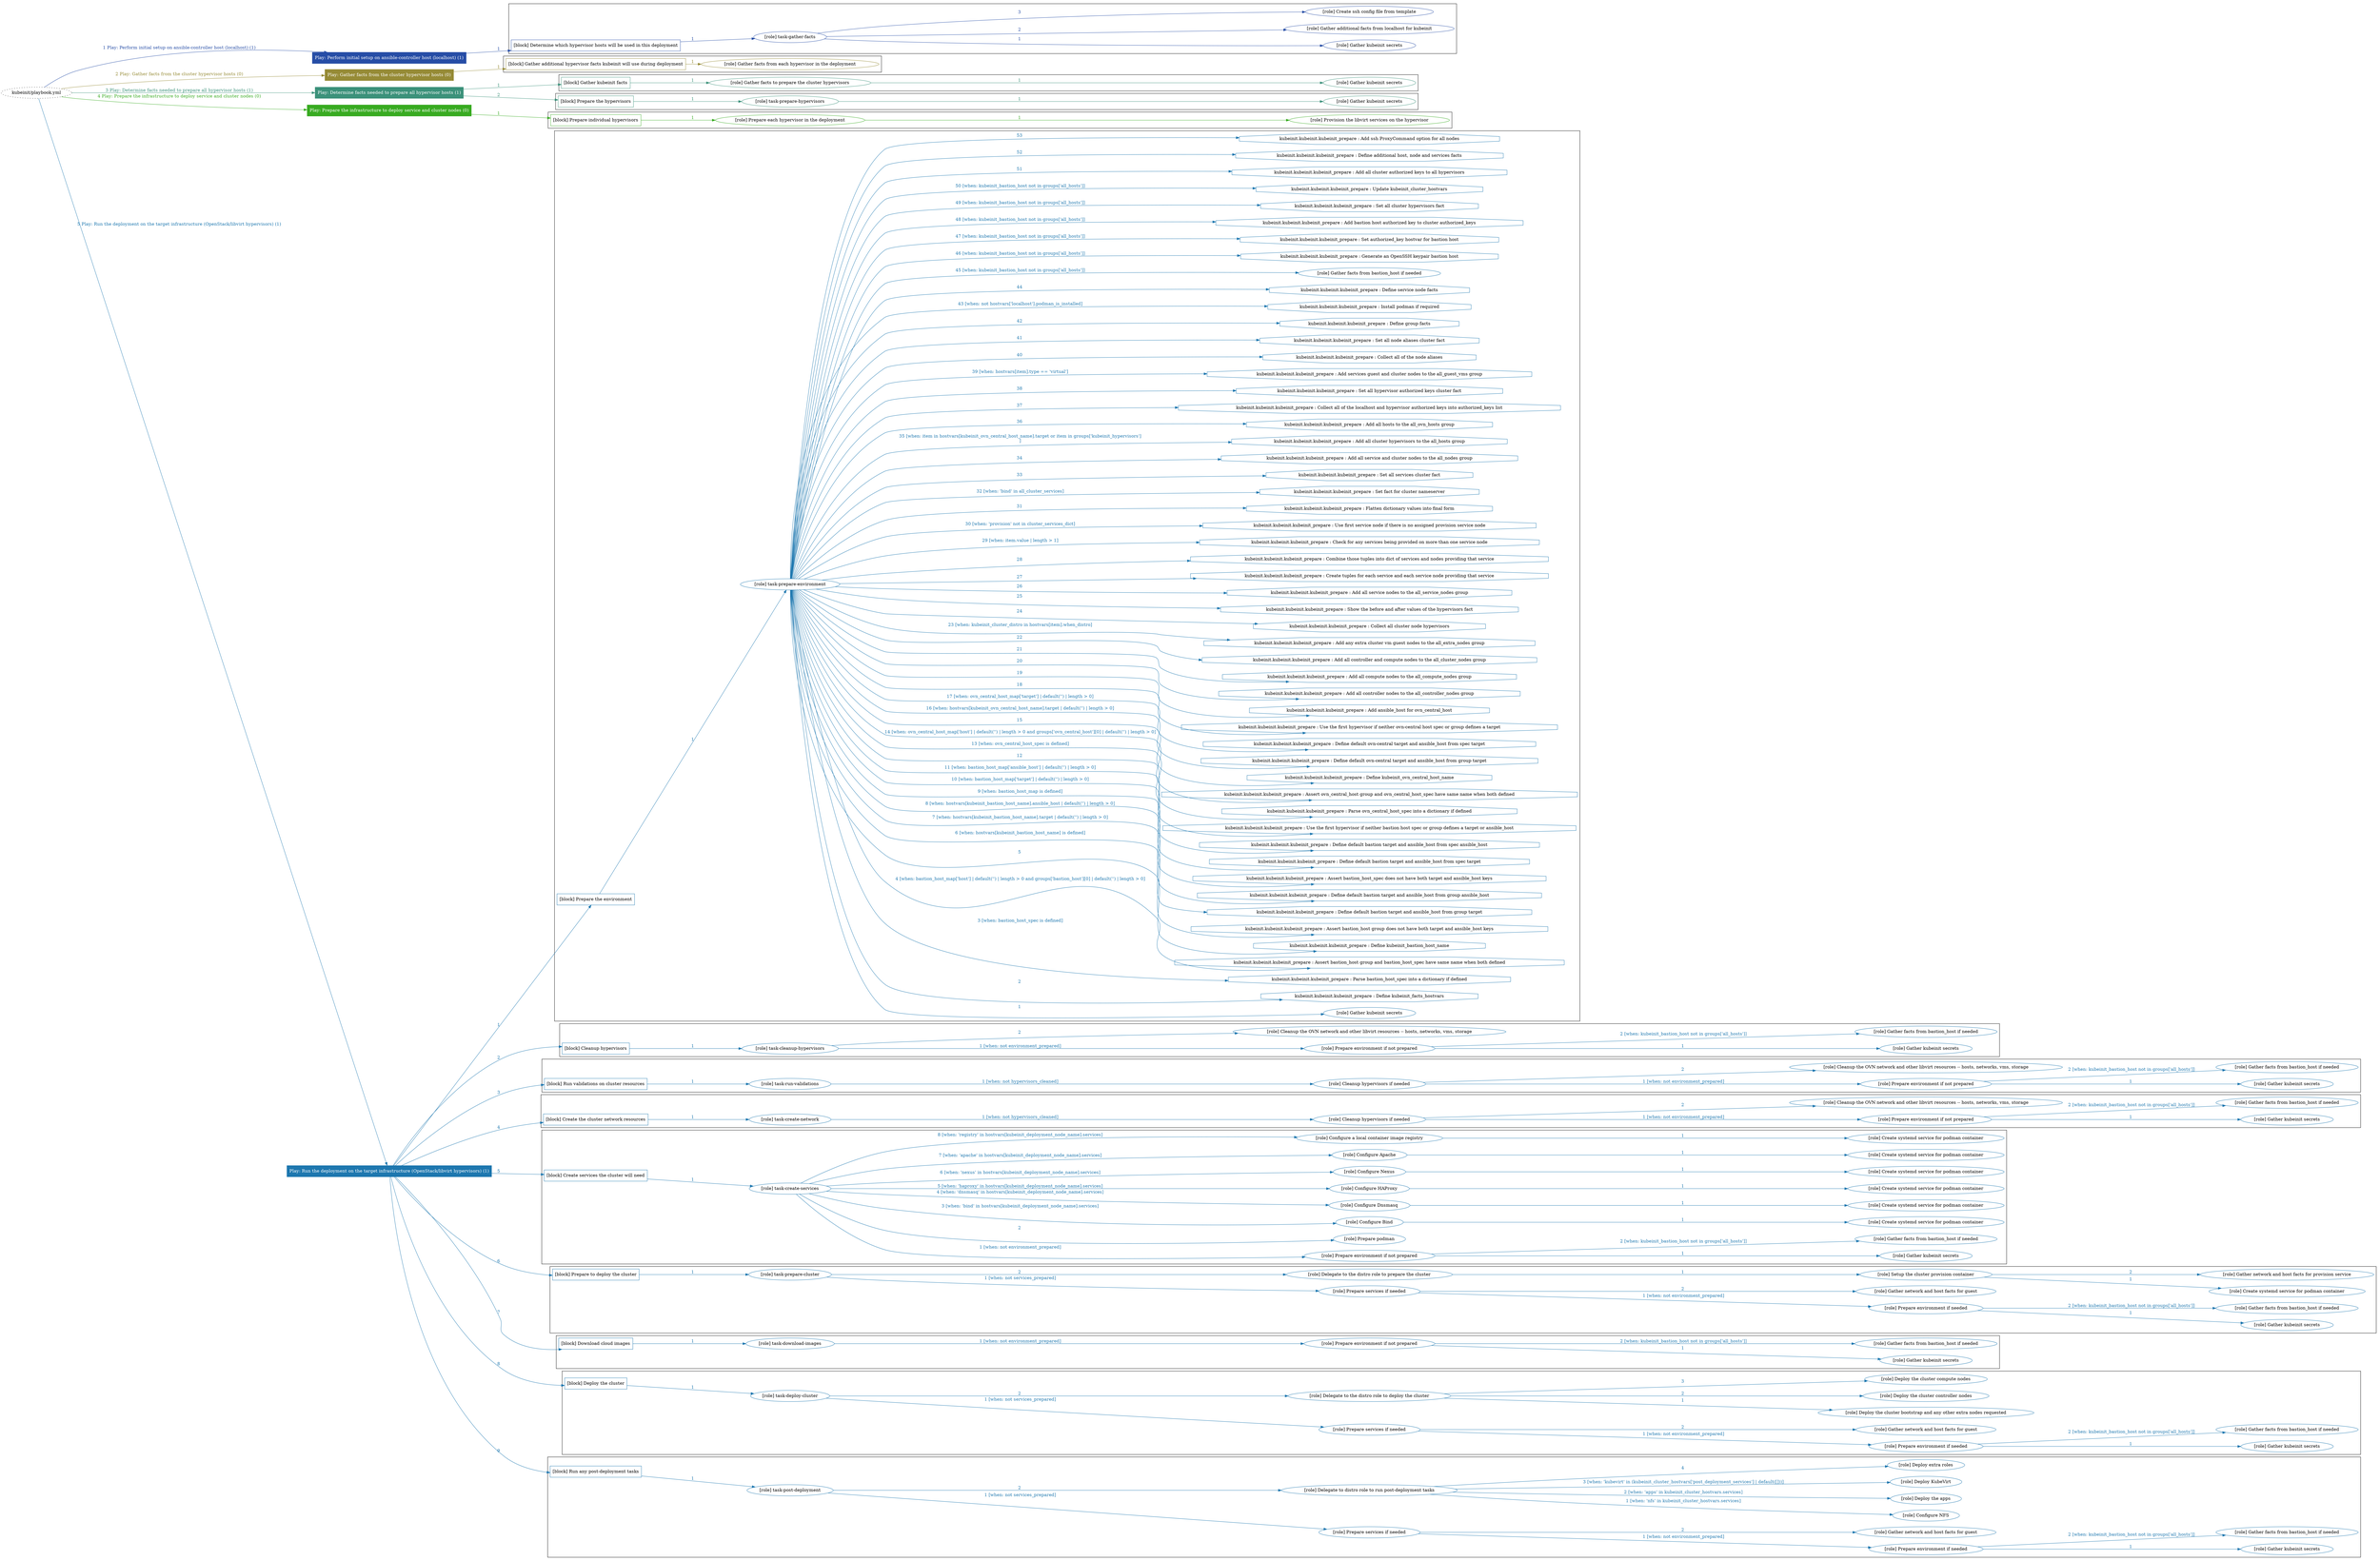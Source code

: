 digraph {
	graph [concentrate=true ordering=in rankdir=LR ratio=fill]
	edge [esep=5 sep=10]
	"kubeinit/playbook.yml" [URL="/home/runner/work/kubeinit/kubeinit/kubeinit/playbook.yml" id=playbook_faa0517c style=dotted]
	"kubeinit/playbook.yml" -> play_6c278bd7 [label="1 Play: Perform initial setup on ansible-controller host (localhost) (1)" color="#264da6" fontcolor="#264da6" id=edge_play_6c278bd7 labeltooltip="1 Play: Perform initial setup on ansible-controller host (localhost) (1)" tooltip="1 Play: Perform initial setup on ansible-controller host (localhost) (1)"]
	subgraph "Play: Perform initial setup on ansible-controller host (localhost) (1)" {
		play_6c278bd7 [label="Play: Perform initial setup on ansible-controller host (localhost) (1)" URL="/home/runner/work/kubeinit/kubeinit/kubeinit/playbook.yml" color="#264da6" fontcolor="#ffffff" id=play_6c278bd7 shape=box style=filled tooltip=localhost]
		play_6c278bd7 -> block_5f9bd3d1 [label=1 color="#264da6" fontcolor="#264da6" id=edge_block_5f9bd3d1 labeltooltip=1 tooltip=1]
		subgraph cluster_block_5f9bd3d1 {
			block_5f9bd3d1 [label="[block] Determine which hypervisor hosts will be used in this deployment" URL="/home/runner/work/kubeinit/kubeinit/kubeinit/playbook.yml" color="#264da6" id=block_5f9bd3d1 labeltooltip="Determine which hypervisor hosts will be used in this deployment" shape=box tooltip="Determine which hypervisor hosts will be used in this deployment"]
			block_5f9bd3d1 -> role_79d363f0 [label="1 " color="#264da6" fontcolor="#264da6" id=edge_role_79d363f0 labeltooltip="1 " tooltip="1 "]
			subgraph "task-gather-facts" {
				role_79d363f0 [label="[role] task-gather-facts" URL="/home/runner/work/kubeinit/kubeinit/kubeinit/playbook.yml" color="#264da6" id=role_79d363f0 tooltip="task-gather-facts"]
				role_79d363f0 -> role_9ee3c7d1 [label="1 " color="#264da6" fontcolor="#264da6" id=edge_role_9ee3c7d1 labeltooltip="1 " tooltip="1 "]
				subgraph "Gather kubeinit secrets" {
					role_9ee3c7d1 [label="[role] Gather kubeinit secrets" URL="/home/runner/.ansible/collections/ansible_collections/kubeinit/kubeinit/roles/kubeinit_prepare/tasks/build_hypervisors_group.yml" color="#264da6" id=role_9ee3c7d1 tooltip="Gather kubeinit secrets"]
				}
				role_79d363f0 -> role_df124735 [label="2 " color="#264da6" fontcolor="#264da6" id=edge_role_df124735 labeltooltip="2 " tooltip="2 "]
				subgraph "Gather additional facts from localhost for kubeinit" {
					role_df124735 [label="[role] Gather additional facts from localhost for kubeinit" URL="/home/runner/.ansible/collections/ansible_collections/kubeinit/kubeinit/roles/kubeinit_prepare/tasks/build_hypervisors_group.yml" color="#264da6" id=role_df124735 tooltip="Gather additional facts from localhost for kubeinit"]
				}
				role_79d363f0 -> role_deaac66b [label="3 " color="#264da6" fontcolor="#264da6" id=edge_role_deaac66b labeltooltip="3 " tooltip="3 "]
				subgraph "Create ssh config file from template" {
					role_deaac66b [label="[role] Create ssh config file from template" URL="/home/runner/.ansible/collections/ansible_collections/kubeinit/kubeinit/roles/kubeinit_prepare/tasks/build_hypervisors_group.yml" color="#264da6" id=role_deaac66b tooltip="Create ssh config file from template"]
				}
			}
		}
	}
	"kubeinit/playbook.yml" -> play_c9909270 [label="2 Play: Gather facts from the cluster hypervisor hosts (0)" color="#968b36" fontcolor="#968b36" id=edge_play_c9909270 labeltooltip="2 Play: Gather facts from the cluster hypervisor hosts (0)" tooltip="2 Play: Gather facts from the cluster hypervisor hosts (0)"]
	subgraph "Play: Gather facts from the cluster hypervisor hosts (0)" {
		play_c9909270 [label="Play: Gather facts from the cluster hypervisor hosts (0)" URL="/home/runner/work/kubeinit/kubeinit/kubeinit/playbook.yml" color="#968b36" fontcolor="#ffffff" id=play_c9909270 shape=box style=filled tooltip="Play: Gather facts from the cluster hypervisor hosts (0)"]
		play_c9909270 -> block_8b9b750c [label=1 color="#968b36" fontcolor="#968b36" id=edge_block_8b9b750c labeltooltip=1 tooltip=1]
		subgraph cluster_block_8b9b750c {
			block_8b9b750c [label="[block] Gather additional hypervisor facts kubeinit will use during deployment" URL="/home/runner/work/kubeinit/kubeinit/kubeinit/playbook.yml" color="#968b36" id=block_8b9b750c labeltooltip="Gather additional hypervisor facts kubeinit will use during deployment" shape=box tooltip="Gather additional hypervisor facts kubeinit will use during deployment"]
			block_8b9b750c -> role_31365260 [label="1 " color="#968b36" fontcolor="#968b36" id=edge_role_31365260 labeltooltip="1 " tooltip="1 "]
			subgraph "Gather facts from each hypervisor in the deployment" {
				role_31365260 [label="[role] Gather facts from each hypervisor in the deployment" URL="/home/runner/work/kubeinit/kubeinit/kubeinit/playbook.yml" color="#968b36" id=role_31365260 tooltip="Gather facts from each hypervisor in the deployment"]
			}
		}
	}
	"kubeinit/playbook.yml" -> play_fcf09630 [label="3 Play: Determine facts needed to prepare all hypervisor hosts (1)" color="#3b917a" fontcolor="#3b917a" id=edge_play_fcf09630 labeltooltip="3 Play: Determine facts needed to prepare all hypervisor hosts (1)" tooltip="3 Play: Determine facts needed to prepare all hypervisor hosts (1)"]
	subgraph "Play: Determine facts needed to prepare all hypervisor hosts (1)" {
		play_fcf09630 [label="Play: Determine facts needed to prepare all hypervisor hosts (1)" URL="/home/runner/work/kubeinit/kubeinit/kubeinit/playbook.yml" color="#3b917a" fontcolor="#ffffff" id=play_fcf09630 shape=box style=filled tooltip=localhost]
		play_fcf09630 -> block_1b5b7a35 [label=1 color="#3b917a" fontcolor="#3b917a" id=edge_block_1b5b7a35 labeltooltip=1 tooltip=1]
		subgraph cluster_block_1b5b7a35 {
			block_1b5b7a35 [label="[block] Gather kubeinit facts" URL="/home/runner/work/kubeinit/kubeinit/kubeinit/playbook.yml" color="#3b917a" id=block_1b5b7a35 labeltooltip="Gather kubeinit facts" shape=box tooltip="Gather kubeinit facts"]
			block_1b5b7a35 -> role_d6abfcbc [label="1 " color="#3b917a" fontcolor="#3b917a" id=edge_role_d6abfcbc labeltooltip="1 " tooltip="1 "]
			subgraph "Gather facts to prepare the cluster hypervisors" {
				role_d6abfcbc [label="[role] Gather facts to prepare the cluster hypervisors" URL="/home/runner/work/kubeinit/kubeinit/kubeinit/playbook.yml" color="#3b917a" id=role_d6abfcbc tooltip="Gather facts to prepare the cluster hypervisors"]
				role_d6abfcbc -> role_8e386890 [label="1 " color="#3b917a" fontcolor="#3b917a" id=edge_role_8e386890 labeltooltip="1 " tooltip="1 "]
				subgraph "Gather kubeinit secrets" {
					role_8e386890 [label="[role] Gather kubeinit secrets" URL="/home/runner/.ansible/collections/ansible_collections/kubeinit/kubeinit/roles/kubeinit_prepare/tasks/gather_kubeinit_facts.yml" color="#3b917a" id=role_8e386890 tooltip="Gather kubeinit secrets"]
				}
			}
		}
		play_fcf09630 -> block_01920440 [label=2 color="#3b917a" fontcolor="#3b917a" id=edge_block_01920440 labeltooltip=2 tooltip=2]
		subgraph cluster_block_01920440 {
			block_01920440 [label="[block] Prepare the hypervisors" URL="/home/runner/work/kubeinit/kubeinit/kubeinit/playbook.yml" color="#3b917a" id=block_01920440 labeltooltip="Prepare the hypervisors" shape=box tooltip="Prepare the hypervisors"]
			block_01920440 -> role_48f590f8 [label="1 " color="#3b917a" fontcolor="#3b917a" id=edge_role_48f590f8 labeltooltip="1 " tooltip="1 "]
			subgraph "task-prepare-hypervisors" {
				role_48f590f8 [label="[role] task-prepare-hypervisors" URL="/home/runner/work/kubeinit/kubeinit/kubeinit/playbook.yml" color="#3b917a" id=role_48f590f8 tooltip="task-prepare-hypervisors"]
				role_48f590f8 -> role_05b21102 [label="1 " color="#3b917a" fontcolor="#3b917a" id=edge_role_05b21102 labeltooltip="1 " tooltip="1 "]
				subgraph "Gather kubeinit secrets" {
					role_05b21102 [label="[role] Gather kubeinit secrets" URL="/home/runner/.ansible/collections/ansible_collections/kubeinit/kubeinit/roles/kubeinit_prepare/tasks/gather_kubeinit_facts.yml" color="#3b917a" id=role_05b21102 tooltip="Gather kubeinit secrets"]
				}
			}
		}
	}
	"kubeinit/playbook.yml" -> play_f7ce876f [label="4 Play: Prepare the infrastructure to deploy service and cluster nodes (0)" color="#38ab21" fontcolor="#38ab21" id=edge_play_f7ce876f labeltooltip="4 Play: Prepare the infrastructure to deploy service and cluster nodes (0)" tooltip="4 Play: Prepare the infrastructure to deploy service and cluster nodes (0)"]
	subgraph "Play: Prepare the infrastructure to deploy service and cluster nodes (0)" {
		play_f7ce876f [label="Play: Prepare the infrastructure to deploy service and cluster nodes (0)" URL="/home/runner/work/kubeinit/kubeinit/kubeinit/playbook.yml" color="#38ab21" fontcolor="#ffffff" id=play_f7ce876f shape=box style=filled tooltip="Play: Prepare the infrastructure to deploy service and cluster nodes (0)"]
		play_f7ce876f -> block_8006396c [label=1 color="#38ab21" fontcolor="#38ab21" id=edge_block_8006396c labeltooltip=1 tooltip=1]
		subgraph cluster_block_8006396c {
			block_8006396c [label="[block] Prepare individual hypervisors" URL="/home/runner/work/kubeinit/kubeinit/kubeinit/playbook.yml" color="#38ab21" id=block_8006396c labeltooltip="Prepare individual hypervisors" shape=box tooltip="Prepare individual hypervisors"]
			block_8006396c -> role_c54b18f9 [label="1 " color="#38ab21" fontcolor="#38ab21" id=edge_role_c54b18f9 labeltooltip="1 " tooltip="1 "]
			subgraph "Prepare each hypervisor in the deployment" {
				role_c54b18f9 [label="[role] Prepare each hypervisor in the deployment" URL="/home/runner/work/kubeinit/kubeinit/kubeinit/playbook.yml" color="#38ab21" id=role_c54b18f9 tooltip="Prepare each hypervisor in the deployment"]
				role_c54b18f9 -> role_a2e35251 [label="1 " color="#38ab21" fontcolor="#38ab21" id=edge_role_a2e35251 labeltooltip="1 " tooltip="1 "]
				subgraph "Provision the libvirt services on the hypervisor" {
					role_a2e35251 [label="[role] Provision the libvirt services on the hypervisor" URL="/home/runner/.ansible/collections/ansible_collections/kubeinit/kubeinit/roles/kubeinit_prepare/tasks/prepare_hypervisor.yml" color="#38ab21" id=role_a2e35251 tooltip="Provision the libvirt services on the hypervisor"]
				}
			}
		}
	}
	"kubeinit/playbook.yml" -> play_13772767 [label="5 Play: Run the deployment on the target infrastructure (OpenStack/libvirt hypervisors) (1)" color="#1d77af" fontcolor="#1d77af" id=edge_play_13772767 labeltooltip="5 Play: Run the deployment on the target infrastructure (OpenStack/libvirt hypervisors) (1)" tooltip="5 Play: Run the deployment on the target infrastructure (OpenStack/libvirt hypervisors) (1)"]
	subgraph "Play: Run the deployment on the target infrastructure (OpenStack/libvirt hypervisors) (1)" {
		play_13772767 [label="Play: Run the deployment on the target infrastructure (OpenStack/libvirt hypervisors) (1)" URL="/home/runner/work/kubeinit/kubeinit/kubeinit/playbook.yml" color="#1d77af" fontcolor="#ffffff" id=play_13772767 shape=box style=filled tooltip=localhost]
		play_13772767 -> block_2e90db0c [label=1 color="#1d77af" fontcolor="#1d77af" id=edge_block_2e90db0c labeltooltip=1 tooltip=1]
		subgraph cluster_block_2e90db0c {
			block_2e90db0c [label="[block] Prepare the environment" URL="/home/runner/work/kubeinit/kubeinit/kubeinit/playbook.yml" color="#1d77af" id=block_2e90db0c labeltooltip="Prepare the environment" shape=box tooltip="Prepare the environment"]
			block_2e90db0c -> role_772aa664 [label="1 " color="#1d77af" fontcolor="#1d77af" id=edge_role_772aa664 labeltooltip="1 " tooltip="1 "]
			subgraph "task-prepare-environment" {
				role_772aa664 [label="[role] task-prepare-environment" URL="/home/runner/work/kubeinit/kubeinit/kubeinit/playbook.yml" color="#1d77af" id=role_772aa664 tooltip="task-prepare-environment"]
				role_772aa664 -> role_5282566e [label="1 " color="#1d77af" fontcolor="#1d77af" id=edge_role_5282566e labeltooltip="1 " tooltip="1 "]
				subgraph "Gather kubeinit secrets" {
					role_5282566e [label="[role] Gather kubeinit secrets" URL="/home/runner/.ansible/collections/ansible_collections/kubeinit/kubeinit/roles/kubeinit_prepare/tasks/gather_kubeinit_facts.yml" color="#1d77af" id=role_5282566e tooltip="Gather kubeinit secrets"]
				}
				task_99af4f87 [label="kubeinit.kubeinit.kubeinit_prepare : Define kubeinit_facts_hostvars" URL="/home/runner/.ansible/collections/ansible_collections/kubeinit/kubeinit/roles/kubeinit_prepare/tasks/main.yml" color="#1d77af" id=task_99af4f87 shape=octagon tooltip="kubeinit.kubeinit.kubeinit_prepare : Define kubeinit_facts_hostvars"]
				role_772aa664 -> task_99af4f87 [label="2 " color="#1d77af" fontcolor="#1d77af" id=edge_task_99af4f87 labeltooltip="2 " tooltip="2 "]
				task_1a7709b2 [label="kubeinit.kubeinit.kubeinit_prepare : Parse bastion_host_spec into a dictionary if defined" URL="/home/runner/.ansible/collections/ansible_collections/kubeinit/kubeinit/roles/kubeinit_prepare/tasks/main.yml" color="#1d77af" id=task_1a7709b2 shape=octagon tooltip="kubeinit.kubeinit.kubeinit_prepare : Parse bastion_host_spec into a dictionary if defined"]
				role_772aa664 -> task_1a7709b2 [label="3 [when: bastion_host_spec is defined]" color="#1d77af" fontcolor="#1d77af" id=edge_task_1a7709b2 labeltooltip="3 [when: bastion_host_spec is defined]" tooltip="3 [when: bastion_host_spec is defined]"]
				task_873cd8c6 [label="kubeinit.kubeinit.kubeinit_prepare : Assert bastion_host group and bastion_host_spec have same name when both defined" URL="/home/runner/.ansible/collections/ansible_collections/kubeinit/kubeinit/roles/kubeinit_prepare/tasks/main.yml" color="#1d77af" id=task_873cd8c6 shape=octagon tooltip="kubeinit.kubeinit.kubeinit_prepare : Assert bastion_host group and bastion_host_spec have same name when both defined"]
				role_772aa664 -> task_873cd8c6 [label="4 [when: bastion_host_map['host'] | default('') | length > 0 and groups['bastion_host'][0] | default('') | length > 0]" color="#1d77af" fontcolor="#1d77af" id=edge_task_873cd8c6 labeltooltip="4 [when: bastion_host_map['host'] | default('') | length > 0 and groups['bastion_host'][0] | default('') | length > 0]" tooltip="4 [when: bastion_host_map['host'] | default('') | length > 0 and groups['bastion_host'][0] | default('') | length > 0]"]
				task_3e60a20a [label="kubeinit.kubeinit.kubeinit_prepare : Define kubeinit_bastion_host_name" URL="/home/runner/.ansible/collections/ansible_collections/kubeinit/kubeinit/roles/kubeinit_prepare/tasks/main.yml" color="#1d77af" id=task_3e60a20a shape=octagon tooltip="kubeinit.kubeinit.kubeinit_prepare : Define kubeinit_bastion_host_name"]
				role_772aa664 -> task_3e60a20a [label="5 " color="#1d77af" fontcolor="#1d77af" id=edge_task_3e60a20a labeltooltip="5 " tooltip="5 "]
				task_abfe2e28 [label="kubeinit.kubeinit.kubeinit_prepare : Assert bastion_host group does not have both target and ansible_host keys" URL="/home/runner/.ansible/collections/ansible_collections/kubeinit/kubeinit/roles/kubeinit_prepare/tasks/main.yml" color="#1d77af" id=task_abfe2e28 shape=octagon tooltip="kubeinit.kubeinit.kubeinit_prepare : Assert bastion_host group does not have both target and ansible_host keys"]
				role_772aa664 -> task_abfe2e28 [label="6 [when: hostvars[kubeinit_bastion_host_name] is defined]" color="#1d77af" fontcolor="#1d77af" id=edge_task_abfe2e28 labeltooltip="6 [when: hostvars[kubeinit_bastion_host_name] is defined]" tooltip="6 [when: hostvars[kubeinit_bastion_host_name] is defined]"]
				task_4d7441f9 [label="kubeinit.kubeinit.kubeinit_prepare : Define default bastion target and ansible_host from group target" URL="/home/runner/.ansible/collections/ansible_collections/kubeinit/kubeinit/roles/kubeinit_prepare/tasks/main.yml" color="#1d77af" id=task_4d7441f9 shape=octagon tooltip="kubeinit.kubeinit.kubeinit_prepare : Define default bastion target and ansible_host from group target"]
				role_772aa664 -> task_4d7441f9 [label="7 [when: hostvars[kubeinit_bastion_host_name].target | default('') | length > 0]" color="#1d77af" fontcolor="#1d77af" id=edge_task_4d7441f9 labeltooltip="7 [when: hostvars[kubeinit_bastion_host_name].target | default('') | length > 0]" tooltip="7 [when: hostvars[kubeinit_bastion_host_name].target | default('') | length > 0]"]
				task_ca225036 [label="kubeinit.kubeinit.kubeinit_prepare : Define default bastion target and ansible_host from group ansible_host" URL="/home/runner/.ansible/collections/ansible_collections/kubeinit/kubeinit/roles/kubeinit_prepare/tasks/main.yml" color="#1d77af" id=task_ca225036 shape=octagon tooltip="kubeinit.kubeinit.kubeinit_prepare : Define default bastion target and ansible_host from group ansible_host"]
				role_772aa664 -> task_ca225036 [label="8 [when: hostvars[kubeinit_bastion_host_name].ansible_host | default('') | length > 0]" color="#1d77af" fontcolor="#1d77af" id=edge_task_ca225036 labeltooltip="8 [when: hostvars[kubeinit_bastion_host_name].ansible_host | default('') | length > 0]" tooltip="8 [when: hostvars[kubeinit_bastion_host_name].ansible_host | default('') | length > 0]"]
				task_e7427b3c [label="kubeinit.kubeinit.kubeinit_prepare : Assert bastion_host_spec does not have both target and ansible_host keys" URL="/home/runner/.ansible/collections/ansible_collections/kubeinit/kubeinit/roles/kubeinit_prepare/tasks/main.yml" color="#1d77af" id=task_e7427b3c shape=octagon tooltip="kubeinit.kubeinit.kubeinit_prepare : Assert bastion_host_spec does not have both target and ansible_host keys"]
				role_772aa664 -> task_e7427b3c [label="9 [when: bastion_host_map is defined]" color="#1d77af" fontcolor="#1d77af" id=edge_task_e7427b3c labeltooltip="9 [when: bastion_host_map is defined]" tooltip="9 [when: bastion_host_map is defined]"]
				task_d35b75e6 [label="kubeinit.kubeinit.kubeinit_prepare : Define default bastion target and ansible_host from spec target" URL="/home/runner/.ansible/collections/ansible_collections/kubeinit/kubeinit/roles/kubeinit_prepare/tasks/main.yml" color="#1d77af" id=task_d35b75e6 shape=octagon tooltip="kubeinit.kubeinit.kubeinit_prepare : Define default bastion target and ansible_host from spec target"]
				role_772aa664 -> task_d35b75e6 [label="10 [when: bastion_host_map['target'] | default('') | length > 0]" color="#1d77af" fontcolor="#1d77af" id=edge_task_d35b75e6 labeltooltip="10 [when: bastion_host_map['target'] | default('') | length > 0]" tooltip="10 [when: bastion_host_map['target'] | default('') | length > 0]"]
				task_4d5665e6 [label="kubeinit.kubeinit.kubeinit_prepare : Define default bastion target and ansible_host from spec ansible_host" URL="/home/runner/.ansible/collections/ansible_collections/kubeinit/kubeinit/roles/kubeinit_prepare/tasks/main.yml" color="#1d77af" id=task_4d5665e6 shape=octagon tooltip="kubeinit.kubeinit.kubeinit_prepare : Define default bastion target and ansible_host from spec ansible_host"]
				role_772aa664 -> task_4d5665e6 [label="11 [when: bastion_host_map['ansible_host'] | default('') | length > 0]" color="#1d77af" fontcolor="#1d77af" id=edge_task_4d5665e6 labeltooltip="11 [when: bastion_host_map['ansible_host'] | default('') | length > 0]" tooltip="11 [when: bastion_host_map['ansible_host'] | default('') | length > 0]"]
				task_5d539118 [label="kubeinit.kubeinit.kubeinit_prepare : Use the first hypervisor if neither bastion host spec or group defines a target or ansible_host" URL="/home/runner/.ansible/collections/ansible_collections/kubeinit/kubeinit/roles/kubeinit_prepare/tasks/main.yml" color="#1d77af" id=task_5d539118 shape=octagon tooltip="kubeinit.kubeinit.kubeinit_prepare : Use the first hypervisor if neither bastion host spec or group defines a target or ansible_host"]
				role_772aa664 -> task_5d539118 [label="12 " color="#1d77af" fontcolor="#1d77af" id=edge_task_5d539118 labeltooltip="12 " tooltip="12 "]
				task_862baf79 [label="kubeinit.kubeinit.kubeinit_prepare : Parse ovn_central_host_spec into a dictionary if defined" URL="/home/runner/.ansible/collections/ansible_collections/kubeinit/kubeinit/roles/kubeinit_prepare/tasks/main.yml" color="#1d77af" id=task_862baf79 shape=octagon tooltip="kubeinit.kubeinit.kubeinit_prepare : Parse ovn_central_host_spec into a dictionary if defined"]
				role_772aa664 -> task_862baf79 [label="13 [when: ovn_central_host_spec is defined]" color="#1d77af" fontcolor="#1d77af" id=edge_task_862baf79 labeltooltip="13 [when: ovn_central_host_spec is defined]" tooltip="13 [when: ovn_central_host_spec is defined]"]
				task_51c6f167 [label="kubeinit.kubeinit.kubeinit_prepare : Assert ovn_central_host group and ovn_central_host_spec have same name when both defined" URL="/home/runner/.ansible/collections/ansible_collections/kubeinit/kubeinit/roles/kubeinit_prepare/tasks/main.yml" color="#1d77af" id=task_51c6f167 shape=octagon tooltip="kubeinit.kubeinit.kubeinit_prepare : Assert ovn_central_host group and ovn_central_host_spec have same name when both defined"]
				role_772aa664 -> task_51c6f167 [label="14 [when: ovn_central_host_map['host'] | default('') | length > 0 and groups['ovn_central_host'][0] | default('') | length > 0]" color="#1d77af" fontcolor="#1d77af" id=edge_task_51c6f167 labeltooltip="14 [when: ovn_central_host_map['host'] | default('') | length > 0 and groups['ovn_central_host'][0] | default('') | length > 0]" tooltip="14 [when: ovn_central_host_map['host'] | default('') | length > 0 and groups['ovn_central_host'][0] | default('') | length > 0]"]
				task_e981e4c9 [label="kubeinit.kubeinit.kubeinit_prepare : Define kubeinit_ovn_central_host_name" URL="/home/runner/.ansible/collections/ansible_collections/kubeinit/kubeinit/roles/kubeinit_prepare/tasks/main.yml" color="#1d77af" id=task_e981e4c9 shape=octagon tooltip="kubeinit.kubeinit.kubeinit_prepare : Define kubeinit_ovn_central_host_name"]
				role_772aa664 -> task_e981e4c9 [label="15 " color="#1d77af" fontcolor="#1d77af" id=edge_task_e981e4c9 labeltooltip="15 " tooltip="15 "]
				task_c58916bc [label="kubeinit.kubeinit.kubeinit_prepare : Define default ovn-central target and ansible_host from group target" URL="/home/runner/.ansible/collections/ansible_collections/kubeinit/kubeinit/roles/kubeinit_prepare/tasks/main.yml" color="#1d77af" id=task_c58916bc shape=octagon tooltip="kubeinit.kubeinit.kubeinit_prepare : Define default ovn-central target and ansible_host from group target"]
				role_772aa664 -> task_c58916bc [label="16 [when: hostvars[kubeinit_ovn_central_host_name].target | default('') | length > 0]" color="#1d77af" fontcolor="#1d77af" id=edge_task_c58916bc labeltooltip="16 [when: hostvars[kubeinit_ovn_central_host_name].target | default('') | length > 0]" tooltip="16 [when: hostvars[kubeinit_ovn_central_host_name].target | default('') | length > 0]"]
				task_02729674 [label="kubeinit.kubeinit.kubeinit_prepare : Define default ovn-central target and ansible_host from spec target" URL="/home/runner/.ansible/collections/ansible_collections/kubeinit/kubeinit/roles/kubeinit_prepare/tasks/main.yml" color="#1d77af" id=task_02729674 shape=octagon tooltip="kubeinit.kubeinit.kubeinit_prepare : Define default ovn-central target and ansible_host from spec target"]
				role_772aa664 -> task_02729674 [label="17 [when: ovn_central_host_map['target'] | default('') | length > 0]" color="#1d77af" fontcolor="#1d77af" id=edge_task_02729674 labeltooltip="17 [when: ovn_central_host_map['target'] | default('') | length > 0]" tooltip="17 [when: ovn_central_host_map['target'] | default('') | length > 0]"]
				task_ae39d01f [label="kubeinit.kubeinit.kubeinit_prepare : Use the first hypervisor if neither ovn-central host spec or group defines a target" URL="/home/runner/.ansible/collections/ansible_collections/kubeinit/kubeinit/roles/kubeinit_prepare/tasks/main.yml" color="#1d77af" id=task_ae39d01f shape=octagon tooltip="kubeinit.kubeinit.kubeinit_prepare : Use the first hypervisor if neither ovn-central host spec or group defines a target"]
				role_772aa664 -> task_ae39d01f [label="18 " color="#1d77af" fontcolor="#1d77af" id=edge_task_ae39d01f labeltooltip="18 " tooltip="18 "]
				task_ec088d09 [label="kubeinit.kubeinit.kubeinit_prepare : Add ansible_host for ovn_central_host" URL="/home/runner/.ansible/collections/ansible_collections/kubeinit/kubeinit/roles/kubeinit_prepare/tasks/main.yml" color="#1d77af" id=task_ec088d09 shape=octagon tooltip="kubeinit.kubeinit.kubeinit_prepare : Add ansible_host for ovn_central_host"]
				role_772aa664 -> task_ec088d09 [label="19 " color="#1d77af" fontcolor="#1d77af" id=edge_task_ec088d09 labeltooltip="19 " tooltip="19 "]
				task_ba898289 [label="kubeinit.kubeinit.kubeinit_prepare : Add all controller nodes to the all_controller_nodes group" URL="/home/runner/.ansible/collections/ansible_collections/kubeinit/kubeinit/roles/kubeinit_prepare/tasks/prepare_groups.yml" color="#1d77af" id=task_ba898289 shape=octagon tooltip="kubeinit.kubeinit.kubeinit_prepare : Add all controller nodes to the all_controller_nodes group"]
				role_772aa664 -> task_ba898289 [label="20 " color="#1d77af" fontcolor="#1d77af" id=edge_task_ba898289 labeltooltip="20 " tooltip="20 "]
				task_99155765 [label="kubeinit.kubeinit.kubeinit_prepare : Add all compute nodes to the all_compute_nodes group" URL="/home/runner/.ansible/collections/ansible_collections/kubeinit/kubeinit/roles/kubeinit_prepare/tasks/prepare_groups.yml" color="#1d77af" id=task_99155765 shape=octagon tooltip="kubeinit.kubeinit.kubeinit_prepare : Add all compute nodes to the all_compute_nodes group"]
				role_772aa664 -> task_99155765 [label="21 " color="#1d77af" fontcolor="#1d77af" id=edge_task_99155765 labeltooltip="21 " tooltip="21 "]
				task_13fe194b [label="kubeinit.kubeinit.kubeinit_prepare : Add all controller and compute nodes to the all_cluster_nodes group" URL="/home/runner/.ansible/collections/ansible_collections/kubeinit/kubeinit/roles/kubeinit_prepare/tasks/prepare_groups.yml" color="#1d77af" id=task_13fe194b shape=octagon tooltip="kubeinit.kubeinit.kubeinit_prepare : Add all controller and compute nodes to the all_cluster_nodes group"]
				role_772aa664 -> task_13fe194b [label="22 " color="#1d77af" fontcolor="#1d77af" id=edge_task_13fe194b labeltooltip="22 " tooltip="22 "]
				task_55df0e4c [label="kubeinit.kubeinit.kubeinit_prepare : Add any extra cluster vm guest nodes to the all_extra_nodes group" URL="/home/runner/.ansible/collections/ansible_collections/kubeinit/kubeinit/roles/kubeinit_prepare/tasks/prepare_groups.yml" color="#1d77af" id=task_55df0e4c shape=octagon tooltip="kubeinit.kubeinit.kubeinit_prepare : Add any extra cluster vm guest nodes to the all_extra_nodes group"]
				role_772aa664 -> task_55df0e4c [label="23 [when: kubeinit_cluster_distro in hostvars[item].when_distro]" color="#1d77af" fontcolor="#1d77af" id=edge_task_55df0e4c labeltooltip="23 [when: kubeinit_cluster_distro in hostvars[item].when_distro]" tooltip="23 [when: kubeinit_cluster_distro in hostvars[item].when_distro]"]
				task_7e4e6a2f [label="kubeinit.kubeinit.kubeinit_prepare : Collect all cluster node hypervisors" URL="/home/runner/.ansible/collections/ansible_collections/kubeinit/kubeinit/roles/kubeinit_prepare/tasks/prepare_groups.yml" color="#1d77af" id=task_7e4e6a2f shape=octagon tooltip="kubeinit.kubeinit.kubeinit_prepare : Collect all cluster node hypervisors"]
				role_772aa664 -> task_7e4e6a2f [label="24 " color="#1d77af" fontcolor="#1d77af" id=edge_task_7e4e6a2f labeltooltip="24 " tooltip="24 "]
				task_4aa2e9ff [label="kubeinit.kubeinit.kubeinit_prepare : Show the before and after values of the hypervisors fact" URL="/home/runner/.ansible/collections/ansible_collections/kubeinit/kubeinit/roles/kubeinit_prepare/tasks/prepare_groups.yml" color="#1d77af" id=task_4aa2e9ff shape=octagon tooltip="kubeinit.kubeinit.kubeinit_prepare : Show the before and after values of the hypervisors fact"]
				role_772aa664 -> task_4aa2e9ff [label="25 " color="#1d77af" fontcolor="#1d77af" id=edge_task_4aa2e9ff labeltooltip="25 " tooltip="25 "]
				task_abf71e98 [label="kubeinit.kubeinit.kubeinit_prepare : Add all service nodes to the all_service_nodes group" URL="/home/runner/.ansible/collections/ansible_collections/kubeinit/kubeinit/roles/kubeinit_prepare/tasks/prepare_groups.yml" color="#1d77af" id=task_abf71e98 shape=octagon tooltip="kubeinit.kubeinit.kubeinit_prepare : Add all service nodes to the all_service_nodes group"]
				role_772aa664 -> task_abf71e98 [label="26 " color="#1d77af" fontcolor="#1d77af" id=edge_task_abf71e98 labeltooltip="26 " tooltip="26 "]
				task_47290bb0 [label="kubeinit.kubeinit.kubeinit_prepare : Create tuples for each service and each service node providing that service" URL="/home/runner/.ansible/collections/ansible_collections/kubeinit/kubeinit/roles/kubeinit_prepare/tasks/prepare_groups.yml" color="#1d77af" id=task_47290bb0 shape=octagon tooltip="kubeinit.kubeinit.kubeinit_prepare : Create tuples for each service and each service node providing that service"]
				role_772aa664 -> task_47290bb0 [label="27 " color="#1d77af" fontcolor="#1d77af" id=edge_task_47290bb0 labeltooltip="27 " tooltip="27 "]
				task_40c8baa5 [label="kubeinit.kubeinit.kubeinit_prepare : Combine those tuples into dict of services and nodes providing that service" URL="/home/runner/.ansible/collections/ansible_collections/kubeinit/kubeinit/roles/kubeinit_prepare/tasks/prepare_groups.yml" color="#1d77af" id=task_40c8baa5 shape=octagon tooltip="kubeinit.kubeinit.kubeinit_prepare : Combine those tuples into dict of services and nodes providing that service"]
				role_772aa664 -> task_40c8baa5 [label="28 " color="#1d77af" fontcolor="#1d77af" id=edge_task_40c8baa5 labeltooltip="28 " tooltip="28 "]
				task_30002d6a [label="kubeinit.kubeinit.kubeinit_prepare : Check for any services being provided on more than one service node" URL="/home/runner/.ansible/collections/ansible_collections/kubeinit/kubeinit/roles/kubeinit_prepare/tasks/prepare_groups.yml" color="#1d77af" id=task_30002d6a shape=octagon tooltip="kubeinit.kubeinit.kubeinit_prepare : Check for any services being provided on more than one service node"]
				role_772aa664 -> task_30002d6a [label="29 [when: item.value | length > 1]" color="#1d77af" fontcolor="#1d77af" id=edge_task_30002d6a labeltooltip="29 [when: item.value | length > 1]" tooltip="29 [when: item.value | length > 1]"]
				task_695fe67f [label="kubeinit.kubeinit.kubeinit_prepare : Use first service node if there is no assigned provision service node" URL="/home/runner/.ansible/collections/ansible_collections/kubeinit/kubeinit/roles/kubeinit_prepare/tasks/prepare_groups.yml" color="#1d77af" id=task_695fe67f shape=octagon tooltip="kubeinit.kubeinit.kubeinit_prepare : Use first service node if there is no assigned provision service node"]
				role_772aa664 -> task_695fe67f [label="30 [when: 'provision' not in cluster_services_dict]" color="#1d77af" fontcolor="#1d77af" id=edge_task_695fe67f labeltooltip="30 [when: 'provision' not in cluster_services_dict]" tooltip="30 [when: 'provision' not in cluster_services_dict]"]
				task_3d24ccd6 [label="kubeinit.kubeinit.kubeinit_prepare : Flatten dictionary values into final form" URL="/home/runner/.ansible/collections/ansible_collections/kubeinit/kubeinit/roles/kubeinit_prepare/tasks/prepare_groups.yml" color="#1d77af" id=task_3d24ccd6 shape=octagon tooltip="kubeinit.kubeinit.kubeinit_prepare : Flatten dictionary values into final form"]
				role_772aa664 -> task_3d24ccd6 [label="31 " color="#1d77af" fontcolor="#1d77af" id=edge_task_3d24ccd6 labeltooltip="31 " tooltip="31 "]
				task_9b91274e [label="kubeinit.kubeinit.kubeinit_prepare : Set fact for cluster nameserver" URL="/home/runner/.ansible/collections/ansible_collections/kubeinit/kubeinit/roles/kubeinit_prepare/tasks/prepare_groups.yml" color="#1d77af" id=task_9b91274e shape=octagon tooltip="kubeinit.kubeinit.kubeinit_prepare : Set fact for cluster nameserver"]
				role_772aa664 -> task_9b91274e [label="32 [when: 'bind' in all_cluster_services]" color="#1d77af" fontcolor="#1d77af" id=edge_task_9b91274e labeltooltip="32 [when: 'bind' in all_cluster_services]" tooltip="32 [when: 'bind' in all_cluster_services]"]
				task_f4b0ca89 [label="kubeinit.kubeinit.kubeinit_prepare : Set all services cluster fact" URL="/home/runner/.ansible/collections/ansible_collections/kubeinit/kubeinit/roles/kubeinit_prepare/tasks/prepare_groups.yml" color="#1d77af" id=task_f4b0ca89 shape=octagon tooltip="kubeinit.kubeinit.kubeinit_prepare : Set all services cluster fact"]
				role_772aa664 -> task_f4b0ca89 [label="33 " color="#1d77af" fontcolor="#1d77af" id=edge_task_f4b0ca89 labeltooltip="33 " tooltip="33 "]
				task_ac3bb663 [label="kubeinit.kubeinit.kubeinit_prepare : Add all service and cluster nodes to the all_nodes group" URL="/home/runner/.ansible/collections/ansible_collections/kubeinit/kubeinit/roles/kubeinit_prepare/tasks/prepare_groups.yml" color="#1d77af" id=task_ac3bb663 shape=octagon tooltip="kubeinit.kubeinit.kubeinit_prepare : Add all service and cluster nodes to the all_nodes group"]
				role_772aa664 -> task_ac3bb663 [label="34 " color="#1d77af" fontcolor="#1d77af" id=edge_task_ac3bb663 labeltooltip="34 " tooltip="34 "]
				task_e5ed175f [label="kubeinit.kubeinit.kubeinit_prepare : Add all cluster hypervisors to the all_hosts group" URL="/home/runner/.ansible/collections/ansible_collections/kubeinit/kubeinit/roles/kubeinit_prepare/tasks/prepare_groups.yml" color="#1d77af" id=task_e5ed175f shape=octagon tooltip="kubeinit.kubeinit.kubeinit_prepare : Add all cluster hypervisors to the all_hosts group"]
				role_772aa664 -> task_e5ed175f [label="35 [when: item in hostvars[kubeinit_ovn_central_host_name].target or item in groups['kubeinit_hypervisors']
]" color="#1d77af" fontcolor="#1d77af" id=edge_task_e5ed175f labeltooltip="35 [when: item in hostvars[kubeinit_ovn_central_host_name].target or item in groups['kubeinit_hypervisors']
]" tooltip="35 [when: item in hostvars[kubeinit_ovn_central_host_name].target or item in groups['kubeinit_hypervisors']
]"]
				task_a9aeae5c [label="kubeinit.kubeinit.kubeinit_prepare : Add all hosts to the all_ovn_hosts group" URL="/home/runner/.ansible/collections/ansible_collections/kubeinit/kubeinit/roles/kubeinit_prepare/tasks/prepare_groups.yml" color="#1d77af" id=task_a9aeae5c shape=octagon tooltip="kubeinit.kubeinit.kubeinit_prepare : Add all hosts to the all_ovn_hosts group"]
				role_772aa664 -> task_a9aeae5c [label="36 " color="#1d77af" fontcolor="#1d77af" id=edge_task_a9aeae5c labeltooltip="36 " tooltip="36 "]
				task_5ee78854 [label="kubeinit.kubeinit.kubeinit_prepare : Collect all of the localhost and hypervisor authorized keys into authorized_keys list" URL="/home/runner/.ansible/collections/ansible_collections/kubeinit/kubeinit/roles/kubeinit_prepare/tasks/prepare_groups.yml" color="#1d77af" id=task_5ee78854 shape=octagon tooltip="kubeinit.kubeinit.kubeinit_prepare : Collect all of the localhost and hypervisor authorized keys into authorized_keys list"]
				role_772aa664 -> task_5ee78854 [label="37 " color="#1d77af" fontcolor="#1d77af" id=edge_task_5ee78854 labeltooltip="37 " tooltip="37 "]
				task_5b1b6240 [label="kubeinit.kubeinit.kubeinit_prepare : Set all hypervisor authorized keys cluster fact" URL="/home/runner/.ansible/collections/ansible_collections/kubeinit/kubeinit/roles/kubeinit_prepare/tasks/prepare_groups.yml" color="#1d77af" id=task_5b1b6240 shape=octagon tooltip="kubeinit.kubeinit.kubeinit_prepare : Set all hypervisor authorized keys cluster fact"]
				role_772aa664 -> task_5b1b6240 [label="38 " color="#1d77af" fontcolor="#1d77af" id=edge_task_5b1b6240 labeltooltip="38 " tooltip="38 "]
				task_aaa15956 [label="kubeinit.kubeinit.kubeinit_prepare : Add services guest and cluster nodes to the all_guest_vms group" URL="/home/runner/.ansible/collections/ansible_collections/kubeinit/kubeinit/roles/kubeinit_prepare/tasks/prepare_groups.yml" color="#1d77af" id=task_aaa15956 shape=octagon tooltip="kubeinit.kubeinit.kubeinit_prepare : Add services guest and cluster nodes to the all_guest_vms group"]
				role_772aa664 -> task_aaa15956 [label="39 [when: hostvars[item].type == 'virtual']" color="#1d77af" fontcolor="#1d77af" id=edge_task_aaa15956 labeltooltip="39 [when: hostvars[item].type == 'virtual']" tooltip="39 [when: hostvars[item].type == 'virtual']"]
				task_c08b5cd7 [label="kubeinit.kubeinit.kubeinit_prepare : Collect all of the node aliases" URL="/home/runner/.ansible/collections/ansible_collections/kubeinit/kubeinit/roles/kubeinit_prepare/tasks/prepare_groups.yml" color="#1d77af" id=task_c08b5cd7 shape=octagon tooltip="kubeinit.kubeinit.kubeinit_prepare : Collect all of the node aliases"]
				role_772aa664 -> task_c08b5cd7 [label="40 " color="#1d77af" fontcolor="#1d77af" id=edge_task_c08b5cd7 labeltooltip="40 " tooltip="40 "]
				task_8f24aa12 [label="kubeinit.kubeinit.kubeinit_prepare : Set all node aliases cluster fact" URL="/home/runner/.ansible/collections/ansible_collections/kubeinit/kubeinit/roles/kubeinit_prepare/tasks/prepare_groups.yml" color="#1d77af" id=task_8f24aa12 shape=octagon tooltip="kubeinit.kubeinit.kubeinit_prepare : Set all node aliases cluster fact"]
				role_772aa664 -> task_8f24aa12 [label="41 " color="#1d77af" fontcolor="#1d77af" id=edge_task_8f24aa12 labeltooltip="41 " tooltip="41 "]
				task_1d81bd31 [label="kubeinit.kubeinit.kubeinit_prepare : Define group facts" URL="/home/runner/.ansible/collections/ansible_collections/kubeinit/kubeinit/roles/kubeinit_prepare/tasks/main.yml" color="#1d77af" id=task_1d81bd31 shape=octagon tooltip="kubeinit.kubeinit.kubeinit_prepare : Define group facts"]
				role_772aa664 -> task_1d81bd31 [label="42 " color="#1d77af" fontcolor="#1d77af" id=edge_task_1d81bd31 labeltooltip="42 " tooltip="42 "]
				task_8036fe65 [label="kubeinit.kubeinit.kubeinit_prepare : Install podman if required" URL="/home/runner/.ansible/collections/ansible_collections/kubeinit/kubeinit/roles/kubeinit_prepare/tasks/main.yml" color="#1d77af" id=task_8036fe65 shape=octagon tooltip="kubeinit.kubeinit.kubeinit_prepare : Install podman if required"]
				role_772aa664 -> task_8036fe65 [label="43 [when: not hostvars['localhost'].podman_is_installed]" color="#1d77af" fontcolor="#1d77af" id=edge_task_8036fe65 labeltooltip="43 [when: not hostvars['localhost'].podman_is_installed]" tooltip="43 [when: not hostvars['localhost'].podman_is_installed]"]
				task_31f1de51 [label="kubeinit.kubeinit.kubeinit_prepare : Define service node facts" URL="/home/runner/.ansible/collections/ansible_collections/kubeinit/kubeinit/roles/kubeinit_prepare/tasks/main.yml" color="#1d77af" id=task_31f1de51 shape=octagon tooltip="kubeinit.kubeinit.kubeinit_prepare : Define service node facts"]
				role_772aa664 -> task_31f1de51 [label="44 " color="#1d77af" fontcolor="#1d77af" id=edge_task_31f1de51 labeltooltip="44 " tooltip="44 "]
				role_772aa664 -> role_e42a330e [label="45 [when: kubeinit_bastion_host not in groups['all_hosts']]" color="#1d77af" fontcolor="#1d77af" id=edge_role_e42a330e labeltooltip="45 [when: kubeinit_bastion_host not in groups['all_hosts']]" tooltip="45 [when: kubeinit_bastion_host not in groups['all_hosts']]"]
				subgraph "Gather facts from bastion_host if needed" {
					role_e42a330e [label="[role] Gather facts from bastion_host if needed" URL="/home/runner/.ansible/collections/ansible_collections/kubeinit/kubeinit/roles/kubeinit_prepare/tasks/main.yml" color="#1d77af" id=role_e42a330e tooltip="Gather facts from bastion_host if needed"]
				}
				task_2052f9c1 [label="kubeinit.kubeinit.kubeinit_prepare : Generate an OpenSSH keypair bastion host" URL="/home/runner/.ansible/collections/ansible_collections/kubeinit/kubeinit/roles/kubeinit_prepare/tasks/main.yml" color="#1d77af" id=task_2052f9c1 shape=octagon tooltip="kubeinit.kubeinit.kubeinit_prepare : Generate an OpenSSH keypair bastion host"]
				role_772aa664 -> task_2052f9c1 [label="46 [when: kubeinit_bastion_host not in groups['all_hosts']]" color="#1d77af" fontcolor="#1d77af" id=edge_task_2052f9c1 labeltooltip="46 [when: kubeinit_bastion_host not in groups['all_hosts']]" tooltip="46 [when: kubeinit_bastion_host not in groups['all_hosts']]"]
				task_07feafdb [label="kubeinit.kubeinit.kubeinit_prepare : Set authorized_key hostvar for bastion host" URL="/home/runner/.ansible/collections/ansible_collections/kubeinit/kubeinit/roles/kubeinit_prepare/tasks/main.yml" color="#1d77af" id=task_07feafdb shape=octagon tooltip="kubeinit.kubeinit.kubeinit_prepare : Set authorized_key hostvar for bastion host"]
				role_772aa664 -> task_07feafdb [label="47 [when: kubeinit_bastion_host not in groups['all_hosts']]" color="#1d77af" fontcolor="#1d77af" id=edge_task_07feafdb labeltooltip="47 [when: kubeinit_bastion_host not in groups['all_hosts']]" tooltip="47 [when: kubeinit_bastion_host not in groups['all_hosts']]"]
				task_0fb69128 [label="kubeinit.kubeinit.kubeinit_prepare : Add bastion host authorized key to cluster authorized_keys" URL="/home/runner/.ansible/collections/ansible_collections/kubeinit/kubeinit/roles/kubeinit_prepare/tasks/main.yml" color="#1d77af" id=task_0fb69128 shape=octagon tooltip="kubeinit.kubeinit.kubeinit_prepare : Add bastion host authorized key to cluster authorized_keys"]
				role_772aa664 -> task_0fb69128 [label="48 [when: kubeinit_bastion_host not in groups['all_hosts']]" color="#1d77af" fontcolor="#1d77af" id=edge_task_0fb69128 labeltooltip="48 [when: kubeinit_bastion_host not in groups['all_hosts']]" tooltip="48 [when: kubeinit_bastion_host not in groups['all_hosts']]"]
				task_16cb99fd [label="kubeinit.kubeinit.kubeinit_prepare : Set all cluster hypervisors fact" URL="/home/runner/.ansible/collections/ansible_collections/kubeinit/kubeinit/roles/kubeinit_prepare/tasks/main.yml" color="#1d77af" id=task_16cb99fd shape=octagon tooltip="kubeinit.kubeinit.kubeinit_prepare : Set all cluster hypervisors fact"]
				role_772aa664 -> task_16cb99fd [label="49 [when: kubeinit_bastion_host not in groups['all_hosts']]" color="#1d77af" fontcolor="#1d77af" id=edge_task_16cb99fd labeltooltip="49 [when: kubeinit_bastion_host not in groups['all_hosts']]" tooltip="49 [when: kubeinit_bastion_host not in groups['all_hosts']]"]
				task_45d08520 [label="kubeinit.kubeinit.kubeinit_prepare : Update kubeinit_cluster_hostvars" URL="/home/runner/.ansible/collections/ansible_collections/kubeinit/kubeinit/roles/kubeinit_prepare/tasks/main.yml" color="#1d77af" id=task_45d08520 shape=octagon tooltip="kubeinit.kubeinit.kubeinit_prepare : Update kubeinit_cluster_hostvars"]
				role_772aa664 -> task_45d08520 [label="50 [when: kubeinit_bastion_host not in groups['all_hosts']]" color="#1d77af" fontcolor="#1d77af" id=edge_task_45d08520 labeltooltip="50 [when: kubeinit_bastion_host not in groups['all_hosts']]" tooltip="50 [when: kubeinit_bastion_host not in groups['all_hosts']]"]
				task_d3c3708a [label="kubeinit.kubeinit.kubeinit_prepare : Add all cluster authorized keys to all hypervisors" URL="/home/runner/.ansible/collections/ansible_collections/kubeinit/kubeinit/roles/kubeinit_prepare/tasks/main.yml" color="#1d77af" id=task_d3c3708a shape=octagon tooltip="kubeinit.kubeinit.kubeinit_prepare : Add all cluster authorized keys to all hypervisors"]
				role_772aa664 -> task_d3c3708a [label="51 " color="#1d77af" fontcolor="#1d77af" id=edge_task_d3c3708a labeltooltip="51 " tooltip="51 "]
				task_7d62ab58 [label="kubeinit.kubeinit.kubeinit_prepare : Define additional host, node and services facts" URL="/home/runner/.ansible/collections/ansible_collections/kubeinit/kubeinit/roles/kubeinit_prepare/tasks/main.yml" color="#1d77af" id=task_7d62ab58 shape=octagon tooltip="kubeinit.kubeinit.kubeinit_prepare : Define additional host, node and services facts"]
				role_772aa664 -> task_7d62ab58 [label="52 " color="#1d77af" fontcolor="#1d77af" id=edge_task_7d62ab58 labeltooltip="52 " tooltip="52 "]
				task_17b144f4 [label="kubeinit.kubeinit.kubeinit_prepare : Add ssh ProxyCommand option for all nodes" URL="/home/runner/.ansible/collections/ansible_collections/kubeinit/kubeinit/roles/kubeinit_prepare/tasks/main.yml" color="#1d77af" id=task_17b144f4 shape=octagon tooltip="kubeinit.kubeinit.kubeinit_prepare : Add ssh ProxyCommand option for all nodes"]
				role_772aa664 -> task_17b144f4 [label="53 " color="#1d77af" fontcolor="#1d77af" id=edge_task_17b144f4 labeltooltip="53 " tooltip="53 "]
			}
		}
		play_13772767 -> block_79aa2179 [label=2 color="#1d77af" fontcolor="#1d77af" id=edge_block_79aa2179 labeltooltip=2 tooltip=2]
		subgraph cluster_block_79aa2179 {
			block_79aa2179 [label="[block] Cleanup hypervisors" URL="/home/runner/work/kubeinit/kubeinit/kubeinit/playbook.yml" color="#1d77af" id=block_79aa2179 labeltooltip="Cleanup hypervisors" shape=box tooltip="Cleanup hypervisors"]
			block_79aa2179 -> role_4dd555b1 [label="1 " color="#1d77af" fontcolor="#1d77af" id=edge_role_4dd555b1 labeltooltip="1 " tooltip="1 "]
			subgraph "task-cleanup-hypervisors" {
				role_4dd555b1 [label="[role] task-cleanup-hypervisors" URL="/home/runner/work/kubeinit/kubeinit/kubeinit/playbook.yml" color="#1d77af" id=role_4dd555b1 tooltip="task-cleanup-hypervisors"]
				role_4dd555b1 -> role_a2da8579 [label="1 [when: not environment_prepared]" color="#1d77af" fontcolor="#1d77af" id=edge_role_a2da8579 labeltooltip="1 [when: not environment_prepared]" tooltip="1 [when: not environment_prepared]"]
				subgraph "Prepare environment if not prepared" {
					role_a2da8579 [label="[role] Prepare environment if not prepared" URL="/home/runner/.ansible/collections/ansible_collections/kubeinit/kubeinit/roles/kubeinit_libvirt/tasks/cleanup_hypervisors.yml" color="#1d77af" id=role_a2da8579 tooltip="Prepare environment if not prepared"]
					role_a2da8579 -> role_16cb9222 [label="1 " color="#1d77af" fontcolor="#1d77af" id=edge_role_16cb9222 labeltooltip="1 " tooltip="1 "]
					subgraph "Gather kubeinit secrets" {
						role_16cb9222 [label="[role] Gather kubeinit secrets" URL="/home/runner/.ansible/collections/ansible_collections/kubeinit/kubeinit/roles/kubeinit_prepare/tasks/gather_kubeinit_facts.yml" color="#1d77af" id=role_16cb9222 tooltip="Gather kubeinit secrets"]
					}
					role_a2da8579 -> role_7e8be886 [label="2 [when: kubeinit_bastion_host not in groups['all_hosts']]" color="#1d77af" fontcolor="#1d77af" id=edge_role_7e8be886 labeltooltip="2 [when: kubeinit_bastion_host not in groups['all_hosts']]" tooltip="2 [when: kubeinit_bastion_host not in groups['all_hosts']]"]
					subgraph "Gather facts from bastion_host if needed" {
						role_7e8be886 [label="[role] Gather facts from bastion_host if needed" URL="/home/runner/.ansible/collections/ansible_collections/kubeinit/kubeinit/roles/kubeinit_prepare/tasks/main.yml" color="#1d77af" id=role_7e8be886 tooltip="Gather facts from bastion_host if needed"]
					}
				}
				role_4dd555b1 -> role_3f29a4ef [label="2 " color="#1d77af" fontcolor="#1d77af" id=edge_role_3f29a4ef labeltooltip="2 " tooltip="2 "]
				subgraph "Cleanup the OVN network and other libvirt resources -- hosts, networks, vms, storage" {
					role_3f29a4ef [label="[role] Cleanup the OVN network and other libvirt resources -- hosts, networks, vms, storage" URL="/home/runner/.ansible/collections/ansible_collections/kubeinit/kubeinit/roles/kubeinit_libvirt/tasks/cleanup_hypervisors.yml" color="#1d77af" id=role_3f29a4ef tooltip="Cleanup the OVN network and other libvirt resources -- hosts, networks, vms, storage"]
				}
			}
		}
		play_13772767 -> block_7f60705e [label=3 color="#1d77af" fontcolor="#1d77af" id=edge_block_7f60705e labeltooltip=3 tooltip=3]
		subgraph cluster_block_7f60705e {
			block_7f60705e [label="[block] Run validations on cluster resources" URL="/home/runner/work/kubeinit/kubeinit/kubeinit/playbook.yml" color="#1d77af" id=block_7f60705e labeltooltip="Run validations on cluster resources" shape=box tooltip="Run validations on cluster resources"]
			block_7f60705e -> role_387afbbf [label="1 " color="#1d77af" fontcolor="#1d77af" id=edge_role_387afbbf labeltooltip="1 " tooltip="1 "]
			subgraph "task-run-validations" {
				role_387afbbf [label="[role] task-run-validations" URL="/home/runner/work/kubeinit/kubeinit/kubeinit/playbook.yml" color="#1d77af" id=role_387afbbf tooltip="task-run-validations"]
				role_387afbbf -> role_f06f8c95 [label="1 [when: not hypervisors_cleaned]" color="#1d77af" fontcolor="#1d77af" id=edge_role_f06f8c95 labeltooltip="1 [when: not hypervisors_cleaned]" tooltip="1 [when: not hypervisors_cleaned]"]
				subgraph "Cleanup hypervisors if needed" {
					role_f06f8c95 [label="[role] Cleanup hypervisors if needed" URL="/home/runner/.ansible/collections/ansible_collections/kubeinit/kubeinit/roles/kubeinit_validations/tasks/main.yml" color="#1d77af" id=role_f06f8c95 tooltip="Cleanup hypervisors if needed"]
					role_f06f8c95 -> role_3b9e467c [label="1 [when: not environment_prepared]" color="#1d77af" fontcolor="#1d77af" id=edge_role_3b9e467c labeltooltip="1 [when: not environment_prepared]" tooltip="1 [when: not environment_prepared]"]
					subgraph "Prepare environment if not prepared" {
						role_3b9e467c [label="[role] Prepare environment if not prepared" URL="/home/runner/.ansible/collections/ansible_collections/kubeinit/kubeinit/roles/kubeinit_libvirt/tasks/cleanup_hypervisors.yml" color="#1d77af" id=role_3b9e467c tooltip="Prepare environment if not prepared"]
						role_3b9e467c -> role_cc3ef603 [label="1 " color="#1d77af" fontcolor="#1d77af" id=edge_role_cc3ef603 labeltooltip="1 " tooltip="1 "]
						subgraph "Gather kubeinit secrets" {
							role_cc3ef603 [label="[role] Gather kubeinit secrets" URL="/home/runner/.ansible/collections/ansible_collections/kubeinit/kubeinit/roles/kubeinit_prepare/tasks/gather_kubeinit_facts.yml" color="#1d77af" id=role_cc3ef603 tooltip="Gather kubeinit secrets"]
						}
						role_3b9e467c -> role_33dc1d3a [label="2 [when: kubeinit_bastion_host not in groups['all_hosts']]" color="#1d77af" fontcolor="#1d77af" id=edge_role_33dc1d3a labeltooltip="2 [when: kubeinit_bastion_host not in groups['all_hosts']]" tooltip="2 [when: kubeinit_bastion_host not in groups['all_hosts']]"]
						subgraph "Gather facts from bastion_host if needed" {
							role_33dc1d3a [label="[role] Gather facts from bastion_host if needed" URL="/home/runner/.ansible/collections/ansible_collections/kubeinit/kubeinit/roles/kubeinit_prepare/tasks/main.yml" color="#1d77af" id=role_33dc1d3a tooltip="Gather facts from bastion_host if needed"]
						}
					}
					role_f06f8c95 -> role_7f068a55 [label="2 " color="#1d77af" fontcolor="#1d77af" id=edge_role_7f068a55 labeltooltip="2 " tooltip="2 "]
					subgraph "Cleanup the OVN network and other libvirt resources -- hosts, networks, vms, storage" {
						role_7f068a55 [label="[role] Cleanup the OVN network and other libvirt resources -- hosts, networks, vms, storage" URL="/home/runner/.ansible/collections/ansible_collections/kubeinit/kubeinit/roles/kubeinit_libvirt/tasks/cleanup_hypervisors.yml" color="#1d77af" id=role_7f068a55 tooltip="Cleanup the OVN network and other libvirt resources -- hosts, networks, vms, storage"]
					}
				}
			}
		}
		play_13772767 -> block_d26fadbe [label=4 color="#1d77af" fontcolor="#1d77af" id=edge_block_d26fadbe labeltooltip=4 tooltip=4]
		subgraph cluster_block_d26fadbe {
			block_d26fadbe [label="[block] Create the cluster network resources" URL="/home/runner/work/kubeinit/kubeinit/kubeinit/playbook.yml" color="#1d77af" id=block_d26fadbe labeltooltip="Create the cluster network resources" shape=box tooltip="Create the cluster network resources"]
			block_d26fadbe -> role_87cdec88 [label="1 " color="#1d77af" fontcolor="#1d77af" id=edge_role_87cdec88 labeltooltip="1 " tooltip="1 "]
			subgraph "task-create-network" {
				role_87cdec88 [label="[role] task-create-network" URL="/home/runner/work/kubeinit/kubeinit/kubeinit/playbook.yml" color="#1d77af" id=role_87cdec88 tooltip="task-create-network"]
				role_87cdec88 -> role_3474c0d1 [label="1 [when: not hypervisors_cleaned]" color="#1d77af" fontcolor="#1d77af" id=edge_role_3474c0d1 labeltooltip="1 [when: not hypervisors_cleaned]" tooltip="1 [when: not hypervisors_cleaned]"]
				subgraph "Cleanup hypervisors if needed" {
					role_3474c0d1 [label="[role] Cleanup hypervisors if needed" URL="/home/runner/.ansible/collections/ansible_collections/kubeinit/kubeinit/roles/kubeinit_libvirt/tasks/create_network.yml" color="#1d77af" id=role_3474c0d1 tooltip="Cleanup hypervisors if needed"]
					role_3474c0d1 -> role_aae3b859 [label="1 [when: not environment_prepared]" color="#1d77af" fontcolor="#1d77af" id=edge_role_aae3b859 labeltooltip="1 [when: not environment_prepared]" tooltip="1 [when: not environment_prepared]"]
					subgraph "Prepare environment if not prepared" {
						role_aae3b859 [label="[role] Prepare environment if not prepared" URL="/home/runner/.ansible/collections/ansible_collections/kubeinit/kubeinit/roles/kubeinit_libvirt/tasks/cleanup_hypervisors.yml" color="#1d77af" id=role_aae3b859 tooltip="Prepare environment if not prepared"]
						role_aae3b859 -> role_d0bf73d3 [label="1 " color="#1d77af" fontcolor="#1d77af" id=edge_role_d0bf73d3 labeltooltip="1 " tooltip="1 "]
						subgraph "Gather kubeinit secrets" {
							role_d0bf73d3 [label="[role] Gather kubeinit secrets" URL="/home/runner/.ansible/collections/ansible_collections/kubeinit/kubeinit/roles/kubeinit_prepare/tasks/gather_kubeinit_facts.yml" color="#1d77af" id=role_d0bf73d3 tooltip="Gather kubeinit secrets"]
						}
						role_aae3b859 -> role_487fb25c [label="2 [when: kubeinit_bastion_host not in groups['all_hosts']]" color="#1d77af" fontcolor="#1d77af" id=edge_role_487fb25c labeltooltip="2 [when: kubeinit_bastion_host not in groups['all_hosts']]" tooltip="2 [when: kubeinit_bastion_host not in groups['all_hosts']]"]
						subgraph "Gather facts from bastion_host if needed" {
							role_487fb25c [label="[role] Gather facts from bastion_host if needed" URL="/home/runner/.ansible/collections/ansible_collections/kubeinit/kubeinit/roles/kubeinit_prepare/tasks/main.yml" color="#1d77af" id=role_487fb25c tooltip="Gather facts from bastion_host if needed"]
						}
					}
					role_3474c0d1 -> role_10f42a7c [label="2 " color="#1d77af" fontcolor="#1d77af" id=edge_role_10f42a7c labeltooltip="2 " tooltip="2 "]
					subgraph "Cleanup the OVN network and other libvirt resources -- hosts, networks, vms, storage" {
						role_10f42a7c [label="[role] Cleanup the OVN network and other libvirt resources -- hosts, networks, vms, storage" URL="/home/runner/.ansible/collections/ansible_collections/kubeinit/kubeinit/roles/kubeinit_libvirt/tasks/cleanup_hypervisors.yml" color="#1d77af" id=role_10f42a7c tooltip="Cleanup the OVN network and other libvirt resources -- hosts, networks, vms, storage"]
					}
				}
			}
		}
		play_13772767 -> block_133abfa1 [label=5 color="#1d77af" fontcolor="#1d77af" id=edge_block_133abfa1 labeltooltip=5 tooltip=5]
		subgraph cluster_block_133abfa1 {
			block_133abfa1 [label="[block] Create services the cluster will need" URL="/home/runner/work/kubeinit/kubeinit/kubeinit/playbook.yml" color="#1d77af" id=block_133abfa1 labeltooltip="Create services the cluster will need" shape=box tooltip="Create services the cluster will need"]
			block_133abfa1 -> role_6a8171a7 [label="1 " color="#1d77af" fontcolor="#1d77af" id=edge_role_6a8171a7 labeltooltip="1 " tooltip="1 "]
			subgraph "task-create-services" {
				role_6a8171a7 [label="[role] task-create-services" URL="/home/runner/work/kubeinit/kubeinit/kubeinit/playbook.yml" color="#1d77af" id=role_6a8171a7 tooltip="task-create-services"]
				role_6a8171a7 -> role_fc5efc52 [label="1 [when: not environment_prepared]" color="#1d77af" fontcolor="#1d77af" id=edge_role_fc5efc52 labeltooltip="1 [when: not environment_prepared]" tooltip="1 [when: not environment_prepared]"]
				subgraph "Prepare environment if not prepared" {
					role_fc5efc52 [label="[role] Prepare environment if not prepared" URL="/home/runner/.ansible/collections/ansible_collections/kubeinit/kubeinit/roles/kubeinit_services/tasks/main.yml" color="#1d77af" id=role_fc5efc52 tooltip="Prepare environment if not prepared"]
					role_fc5efc52 -> role_fd35d129 [label="1 " color="#1d77af" fontcolor="#1d77af" id=edge_role_fd35d129 labeltooltip="1 " tooltip="1 "]
					subgraph "Gather kubeinit secrets" {
						role_fd35d129 [label="[role] Gather kubeinit secrets" URL="/home/runner/.ansible/collections/ansible_collections/kubeinit/kubeinit/roles/kubeinit_prepare/tasks/gather_kubeinit_facts.yml" color="#1d77af" id=role_fd35d129 tooltip="Gather kubeinit secrets"]
					}
					role_fc5efc52 -> role_bb4600a9 [label="2 [when: kubeinit_bastion_host not in groups['all_hosts']]" color="#1d77af" fontcolor="#1d77af" id=edge_role_bb4600a9 labeltooltip="2 [when: kubeinit_bastion_host not in groups['all_hosts']]" tooltip="2 [when: kubeinit_bastion_host not in groups['all_hosts']]"]
					subgraph "Gather facts from bastion_host if needed" {
						role_bb4600a9 [label="[role] Gather facts from bastion_host if needed" URL="/home/runner/.ansible/collections/ansible_collections/kubeinit/kubeinit/roles/kubeinit_prepare/tasks/main.yml" color="#1d77af" id=role_bb4600a9 tooltip="Gather facts from bastion_host if needed"]
					}
				}
				role_6a8171a7 -> role_66db29d7 [label="2 " color="#1d77af" fontcolor="#1d77af" id=edge_role_66db29d7 labeltooltip="2 " tooltip="2 "]
				subgraph "Prepare podman" {
					role_66db29d7 [label="[role] Prepare podman" URL="/home/runner/.ansible/collections/ansible_collections/kubeinit/kubeinit/roles/kubeinit_services/tasks/00_create_service_pod.yml" color="#1d77af" id=role_66db29d7 tooltip="Prepare podman"]
				}
				role_6a8171a7 -> role_dab6501f [label="3 [when: 'bind' in hostvars[kubeinit_deployment_node_name].services]" color="#1d77af" fontcolor="#1d77af" id=edge_role_dab6501f labeltooltip="3 [when: 'bind' in hostvars[kubeinit_deployment_node_name].services]" tooltip="3 [when: 'bind' in hostvars[kubeinit_deployment_node_name].services]"]
				subgraph "Configure Bind" {
					role_dab6501f [label="[role] Configure Bind" URL="/home/runner/.ansible/collections/ansible_collections/kubeinit/kubeinit/roles/kubeinit_services/tasks/start_services_containers.yml" color="#1d77af" id=role_dab6501f tooltip="Configure Bind"]
					role_dab6501f -> role_73b018c2 [label="1 " color="#1d77af" fontcolor="#1d77af" id=edge_role_73b018c2 labeltooltip="1 " tooltip="1 "]
					subgraph "Create systemd service for podman container" {
						role_73b018c2 [label="[role] Create systemd service for podman container" URL="/home/runner/.ansible/collections/ansible_collections/kubeinit/kubeinit/roles/kubeinit_bind/tasks/main.yml" color="#1d77af" id=role_73b018c2 tooltip="Create systemd service for podman container"]
					}
				}
				role_6a8171a7 -> role_d40fec13 [label="4 [when: 'dnsmasq' in hostvars[kubeinit_deployment_node_name].services]" color="#1d77af" fontcolor="#1d77af" id=edge_role_d40fec13 labeltooltip="4 [when: 'dnsmasq' in hostvars[kubeinit_deployment_node_name].services]" tooltip="4 [when: 'dnsmasq' in hostvars[kubeinit_deployment_node_name].services]"]
				subgraph "Configure Dnsmasq" {
					role_d40fec13 [label="[role] Configure Dnsmasq" URL="/home/runner/.ansible/collections/ansible_collections/kubeinit/kubeinit/roles/kubeinit_services/tasks/start_services_containers.yml" color="#1d77af" id=role_d40fec13 tooltip="Configure Dnsmasq"]
					role_d40fec13 -> role_ac4f29f6 [label="1 " color="#1d77af" fontcolor="#1d77af" id=edge_role_ac4f29f6 labeltooltip="1 " tooltip="1 "]
					subgraph "Create systemd service for podman container" {
						role_ac4f29f6 [label="[role] Create systemd service for podman container" URL="/home/runner/.ansible/collections/ansible_collections/kubeinit/kubeinit/roles/kubeinit_dnsmasq/tasks/main.yml" color="#1d77af" id=role_ac4f29f6 tooltip="Create systemd service for podman container"]
					}
				}
				role_6a8171a7 -> role_e12f48c0 [label="5 [when: 'haproxy' in hostvars[kubeinit_deployment_node_name].services]" color="#1d77af" fontcolor="#1d77af" id=edge_role_e12f48c0 labeltooltip="5 [when: 'haproxy' in hostvars[kubeinit_deployment_node_name].services]" tooltip="5 [when: 'haproxy' in hostvars[kubeinit_deployment_node_name].services]"]
				subgraph "Configure HAProxy" {
					role_e12f48c0 [label="[role] Configure HAProxy" URL="/home/runner/.ansible/collections/ansible_collections/kubeinit/kubeinit/roles/kubeinit_services/tasks/start_services_containers.yml" color="#1d77af" id=role_e12f48c0 tooltip="Configure HAProxy"]
					role_e12f48c0 -> role_cd919af3 [label="1 " color="#1d77af" fontcolor="#1d77af" id=edge_role_cd919af3 labeltooltip="1 " tooltip="1 "]
					subgraph "Create systemd service for podman container" {
						role_cd919af3 [label="[role] Create systemd service for podman container" URL="/home/runner/.ansible/collections/ansible_collections/kubeinit/kubeinit/roles/kubeinit_haproxy/tasks/main.yml" color="#1d77af" id=role_cd919af3 tooltip="Create systemd service for podman container"]
					}
				}
				role_6a8171a7 -> role_46b89c84 [label="6 [when: 'nexus' in hostvars[kubeinit_deployment_node_name].services]" color="#1d77af" fontcolor="#1d77af" id=edge_role_46b89c84 labeltooltip="6 [when: 'nexus' in hostvars[kubeinit_deployment_node_name].services]" tooltip="6 [when: 'nexus' in hostvars[kubeinit_deployment_node_name].services]"]
				subgraph "Configure Nexus" {
					role_46b89c84 [label="[role] Configure Nexus" URL="/home/runner/.ansible/collections/ansible_collections/kubeinit/kubeinit/roles/kubeinit_services/tasks/start_services_containers.yml" color="#1d77af" id=role_46b89c84 tooltip="Configure Nexus"]
					role_46b89c84 -> role_8e91c3d3 [label="1 " color="#1d77af" fontcolor="#1d77af" id=edge_role_8e91c3d3 labeltooltip="1 " tooltip="1 "]
					subgraph "Create systemd service for podman container" {
						role_8e91c3d3 [label="[role] Create systemd service for podman container" URL="/home/runner/.ansible/collections/ansible_collections/kubeinit/kubeinit/roles/kubeinit_nexus/tasks/main.yml" color="#1d77af" id=role_8e91c3d3 tooltip="Create systemd service for podman container"]
					}
				}
				role_6a8171a7 -> role_e2a528e1 [label="7 [when: 'apache' in hostvars[kubeinit_deployment_node_name].services]" color="#1d77af" fontcolor="#1d77af" id=edge_role_e2a528e1 labeltooltip="7 [when: 'apache' in hostvars[kubeinit_deployment_node_name].services]" tooltip="7 [when: 'apache' in hostvars[kubeinit_deployment_node_name].services]"]
				subgraph "Configure Apache" {
					role_e2a528e1 [label="[role] Configure Apache" URL="/home/runner/.ansible/collections/ansible_collections/kubeinit/kubeinit/roles/kubeinit_services/tasks/start_services_containers.yml" color="#1d77af" id=role_e2a528e1 tooltip="Configure Apache"]
					role_e2a528e1 -> role_543354e6 [label="1 " color="#1d77af" fontcolor="#1d77af" id=edge_role_543354e6 labeltooltip="1 " tooltip="1 "]
					subgraph "Create systemd service for podman container" {
						role_543354e6 [label="[role] Create systemd service for podman container" URL="/home/runner/.ansible/collections/ansible_collections/kubeinit/kubeinit/roles/kubeinit_apache/tasks/main.yml" color="#1d77af" id=role_543354e6 tooltip="Create systemd service for podman container"]
					}
				}
				role_6a8171a7 -> role_7246b35a [label="8 [when: 'registry' in hostvars[kubeinit_deployment_node_name].services]" color="#1d77af" fontcolor="#1d77af" id=edge_role_7246b35a labeltooltip="8 [when: 'registry' in hostvars[kubeinit_deployment_node_name].services]" tooltip="8 [when: 'registry' in hostvars[kubeinit_deployment_node_name].services]"]
				subgraph "Configure a local container image registry" {
					role_7246b35a [label="[role] Configure a local container image registry" URL="/home/runner/.ansible/collections/ansible_collections/kubeinit/kubeinit/roles/kubeinit_services/tasks/start_services_containers.yml" color="#1d77af" id=role_7246b35a tooltip="Configure a local container image registry"]
					role_7246b35a -> role_a6186895 [label="1 " color="#1d77af" fontcolor="#1d77af" id=edge_role_a6186895 labeltooltip="1 " tooltip="1 "]
					subgraph "Create systemd service for podman container" {
						role_a6186895 [label="[role] Create systemd service for podman container" URL="/home/runner/.ansible/collections/ansible_collections/kubeinit/kubeinit/roles/kubeinit_registry/tasks/main.yml" color="#1d77af" id=role_a6186895 tooltip="Create systemd service for podman container"]
					}
				}
			}
		}
		play_13772767 -> block_56828385 [label=6 color="#1d77af" fontcolor="#1d77af" id=edge_block_56828385 labeltooltip=6 tooltip=6]
		subgraph cluster_block_56828385 {
			block_56828385 [label="[block] Prepare to deploy the cluster" URL="/home/runner/work/kubeinit/kubeinit/kubeinit/playbook.yml" color="#1d77af" id=block_56828385 labeltooltip="Prepare to deploy the cluster" shape=box tooltip="Prepare to deploy the cluster"]
			block_56828385 -> role_7ec8d089 [label="1 " color="#1d77af" fontcolor="#1d77af" id=edge_role_7ec8d089 labeltooltip="1 " tooltip="1 "]
			subgraph "task-prepare-cluster" {
				role_7ec8d089 [label="[role] task-prepare-cluster" URL="/home/runner/work/kubeinit/kubeinit/kubeinit/playbook.yml" color="#1d77af" id=role_7ec8d089 tooltip="task-prepare-cluster"]
				role_7ec8d089 -> role_f2216675 [label="1 [when: not services_prepared]" color="#1d77af" fontcolor="#1d77af" id=edge_role_f2216675 labeltooltip="1 [when: not services_prepared]" tooltip="1 [when: not services_prepared]"]
				subgraph "Prepare services if needed" {
					role_f2216675 [label="[role] Prepare services if needed" URL="/home/runner/.ansible/collections/ansible_collections/kubeinit/kubeinit/roles/kubeinit_prepare/tasks/prepare_cluster.yml" color="#1d77af" id=role_f2216675 tooltip="Prepare services if needed"]
					role_f2216675 -> role_60d90f9c [label="1 [when: not environment_prepared]" color="#1d77af" fontcolor="#1d77af" id=edge_role_60d90f9c labeltooltip="1 [when: not environment_prepared]" tooltip="1 [when: not environment_prepared]"]
					subgraph "Prepare environment if needed" {
						role_60d90f9c [label="[role] Prepare environment if needed" URL="/home/runner/.ansible/collections/ansible_collections/kubeinit/kubeinit/roles/kubeinit_services/tasks/prepare_services.yml" color="#1d77af" id=role_60d90f9c tooltip="Prepare environment if needed"]
						role_60d90f9c -> role_d0911b36 [label="1 " color="#1d77af" fontcolor="#1d77af" id=edge_role_d0911b36 labeltooltip="1 " tooltip="1 "]
						subgraph "Gather kubeinit secrets" {
							role_d0911b36 [label="[role] Gather kubeinit secrets" URL="/home/runner/.ansible/collections/ansible_collections/kubeinit/kubeinit/roles/kubeinit_prepare/tasks/gather_kubeinit_facts.yml" color="#1d77af" id=role_d0911b36 tooltip="Gather kubeinit secrets"]
						}
						role_60d90f9c -> role_854f137e [label="2 [when: kubeinit_bastion_host not in groups['all_hosts']]" color="#1d77af" fontcolor="#1d77af" id=edge_role_854f137e labeltooltip="2 [when: kubeinit_bastion_host not in groups['all_hosts']]" tooltip="2 [when: kubeinit_bastion_host not in groups['all_hosts']]"]
						subgraph "Gather facts from bastion_host if needed" {
							role_854f137e [label="[role] Gather facts from bastion_host if needed" URL="/home/runner/.ansible/collections/ansible_collections/kubeinit/kubeinit/roles/kubeinit_prepare/tasks/main.yml" color="#1d77af" id=role_854f137e tooltip="Gather facts from bastion_host if needed"]
						}
					}
					role_f2216675 -> role_6be153fb [label="2 " color="#1d77af" fontcolor="#1d77af" id=edge_role_6be153fb labeltooltip="2 " tooltip="2 "]
					subgraph "Gather network and host facts for guest" {
						role_6be153fb [label="[role] Gather network and host facts for guest" URL="/home/runner/.ansible/collections/ansible_collections/kubeinit/kubeinit/roles/kubeinit_services/tasks/prepare_services.yml" color="#1d77af" id=role_6be153fb tooltip="Gather network and host facts for guest"]
					}
				}
				role_7ec8d089 -> role_0a7f9df1 [label="2 " color="#1d77af" fontcolor="#1d77af" id=edge_role_0a7f9df1 labeltooltip="2 " tooltip="2 "]
				subgraph "Delegate to the distro role to prepare the cluster" {
					role_0a7f9df1 [label="[role] Delegate to the distro role to prepare the cluster" URL="/home/runner/.ansible/collections/ansible_collections/kubeinit/kubeinit/roles/kubeinit_prepare/tasks/prepare_cluster.yml" color="#1d77af" id=role_0a7f9df1 tooltip="Delegate to the distro role to prepare the cluster"]
					role_0a7f9df1 -> role_c2bd3de4 [label="1 " color="#1d77af" fontcolor="#1d77af" id=edge_role_c2bd3de4 labeltooltip="1 " tooltip="1 "]
					subgraph "Setup the cluster provision container" {
						role_c2bd3de4 [label="[role] Setup the cluster provision container" URL="/home/runner/.ansible/collections/ansible_collections/kubeinit/kubeinit/roles/kubeinit_openshift/tasks/prepare_cluster.yml" color="#1d77af" id=role_c2bd3de4 tooltip="Setup the cluster provision container"]
						role_c2bd3de4 -> role_30b47c5b [label="1 " color="#1d77af" fontcolor="#1d77af" id=edge_role_30b47c5b labeltooltip="1 " tooltip="1 "]
						subgraph "Create systemd service for podman container" {
							role_30b47c5b [label="[role] Create systemd service for podman container" URL="/home/runner/.ansible/collections/ansible_collections/kubeinit/kubeinit/roles/kubeinit_services/tasks/create_provision_container.yml" color="#1d77af" id=role_30b47c5b tooltip="Create systemd service for podman container"]
						}
						role_c2bd3de4 -> role_bf8d7cf4 [label="2 " color="#1d77af" fontcolor="#1d77af" id=edge_role_bf8d7cf4 labeltooltip="2 " tooltip="2 "]
						subgraph "Gather network and host facts for provision service" {
							role_bf8d7cf4 [label="[role] Gather network and host facts for provision service" URL="/home/runner/.ansible/collections/ansible_collections/kubeinit/kubeinit/roles/kubeinit_services/tasks/create_provision_container.yml" color="#1d77af" id=role_bf8d7cf4 tooltip="Gather network and host facts for provision service"]
						}
					}
				}
			}
		}
		play_13772767 -> block_be9e94c5 [label=7 color="#1d77af" fontcolor="#1d77af" id=edge_block_be9e94c5 labeltooltip=7 tooltip=7]
		subgraph cluster_block_be9e94c5 {
			block_be9e94c5 [label="[block] Download cloud images" URL="/home/runner/work/kubeinit/kubeinit/kubeinit/playbook.yml" color="#1d77af" id=block_be9e94c5 labeltooltip="Download cloud images" shape=box tooltip="Download cloud images"]
			block_be9e94c5 -> role_d84f0afa [label="1 " color="#1d77af" fontcolor="#1d77af" id=edge_role_d84f0afa labeltooltip="1 " tooltip="1 "]
			subgraph "task-download-images" {
				role_d84f0afa [label="[role] task-download-images" URL="/home/runner/work/kubeinit/kubeinit/kubeinit/playbook.yml" color="#1d77af" id=role_d84f0afa tooltip="task-download-images"]
				role_d84f0afa -> role_bb43c960 [label="1 [when: not environment_prepared]" color="#1d77af" fontcolor="#1d77af" id=edge_role_bb43c960 labeltooltip="1 [when: not environment_prepared]" tooltip="1 [when: not environment_prepared]"]
				subgraph "Prepare environment if not prepared" {
					role_bb43c960 [label="[role] Prepare environment if not prepared" URL="/home/runner/.ansible/collections/ansible_collections/kubeinit/kubeinit/roles/kubeinit_libvirt/tasks/download_cloud_images.yml" color="#1d77af" id=role_bb43c960 tooltip="Prepare environment if not prepared"]
					role_bb43c960 -> role_d8155eef [label="1 " color="#1d77af" fontcolor="#1d77af" id=edge_role_d8155eef labeltooltip="1 " tooltip="1 "]
					subgraph "Gather kubeinit secrets" {
						role_d8155eef [label="[role] Gather kubeinit secrets" URL="/home/runner/.ansible/collections/ansible_collections/kubeinit/kubeinit/roles/kubeinit_prepare/tasks/gather_kubeinit_facts.yml" color="#1d77af" id=role_d8155eef tooltip="Gather kubeinit secrets"]
					}
					role_bb43c960 -> role_3fdf8b15 [label="2 [when: kubeinit_bastion_host not in groups['all_hosts']]" color="#1d77af" fontcolor="#1d77af" id=edge_role_3fdf8b15 labeltooltip="2 [when: kubeinit_bastion_host not in groups['all_hosts']]" tooltip="2 [when: kubeinit_bastion_host not in groups['all_hosts']]"]
					subgraph "Gather facts from bastion_host if needed" {
						role_3fdf8b15 [label="[role] Gather facts from bastion_host if needed" URL="/home/runner/.ansible/collections/ansible_collections/kubeinit/kubeinit/roles/kubeinit_prepare/tasks/main.yml" color="#1d77af" id=role_3fdf8b15 tooltip="Gather facts from bastion_host if needed"]
					}
				}
			}
		}
		play_13772767 -> block_e7d57791 [label=8 color="#1d77af" fontcolor="#1d77af" id=edge_block_e7d57791 labeltooltip=8 tooltip=8]
		subgraph cluster_block_e7d57791 {
			block_e7d57791 [label="[block] Deploy the cluster" URL="/home/runner/work/kubeinit/kubeinit/kubeinit/playbook.yml" color="#1d77af" id=block_e7d57791 labeltooltip="Deploy the cluster" shape=box tooltip="Deploy the cluster"]
			block_e7d57791 -> role_b400a3d5 [label="1 " color="#1d77af" fontcolor="#1d77af" id=edge_role_b400a3d5 labeltooltip="1 " tooltip="1 "]
			subgraph "task-deploy-cluster" {
				role_b400a3d5 [label="[role] task-deploy-cluster" URL="/home/runner/work/kubeinit/kubeinit/kubeinit/playbook.yml" color="#1d77af" id=role_b400a3d5 tooltip="task-deploy-cluster"]
				role_b400a3d5 -> role_ee59d248 [label="1 [when: not services_prepared]" color="#1d77af" fontcolor="#1d77af" id=edge_role_ee59d248 labeltooltip="1 [when: not services_prepared]" tooltip="1 [when: not services_prepared]"]
				subgraph "Prepare services if needed" {
					role_ee59d248 [label="[role] Prepare services if needed" URL="/home/runner/.ansible/collections/ansible_collections/kubeinit/kubeinit/roles/kubeinit_prepare/tasks/deploy_cluster.yml" color="#1d77af" id=role_ee59d248 tooltip="Prepare services if needed"]
					role_ee59d248 -> role_d26743a2 [label="1 [when: not environment_prepared]" color="#1d77af" fontcolor="#1d77af" id=edge_role_d26743a2 labeltooltip="1 [when: not environment_prepared]" tooltip="1 [when: not environment_prepared]"]
					subgraph "Prepare environment if needed" {
						role_d26743a2 [label="[role] Prepare environment if needed" URL="/home/runner/.ansible/collections/ansible_collections/kubeinit/kubeinit/roles/kubeinit_services/tasks/prepare_services.yml" color="#1d77af" id=role_d26743a2 tooltip="Prepare environment if needed"]
						role_d26743a2 -> role_80d00cab [label="1 " color="#1d77af" fontcolor="#1d77af" id=edge_role_80d00cab labeltooltip="1 " tooltip="1 "]
						subgraph "Gather kubeinit secrets" {
							role_80d00cab [label="[role] Gather kubeinit secrets" URL="/home/runner/.ansible/collections/ansible_collections/kubeinit/kubeinit/roles/kubeinit_prepare/tasks/gather_kubeinit_facts.yml" color="#1d77af" id=role_80d00cab tooltip="Gather kubeinit secrets"]
						}
						role_d26743a2 -> role_f7d8a9cd [label="2 [when: kubeinit_bastion_host not in groups['all_hosts']]" color="#1d77af" fontcolor="#1d77af" id=edge_role_f7d8a9cd labeltooltip="2 [when: kubeinit_bastion_host not in groups['all_hosts']]" tooltip="2 [when: kubeinit_bastion_host not in groups['all_hosts']]"]
						subgraph "Gather facts from bastion_host if needed" {
							role_f7d8a9cd [label="[role] Gather facts from bastion_host if needed" URL="/home/runner/.ansible/collections/ansible_collections/kubeinit/kubeinit/roles/kubeinit_prepare/tasks/main.yml" color="#1d77af" id=role_f7d8a9cd tooltip="Gather facts from bastion_host if needed"]
						}
					}
					role_ee59d248 -> role_4d66445f [label="2 " color="#1d77af" fontcolor="#1d77af" id=edge_role_4d66445f labeltooltip="2 " tooltip="2 "]
					subgraph "Gather network and host facts for guest" {
						role_4d66445f [label="[role] Gather network and host facts for guest" URL="/home/runner/.ansible/collections/ansible_collections/kubeinit/kubeinit/roles/kubeinit_services/tasks/prepare_services.yml" color="#1d77af" id=role_4d66445f tooltip="Gather network and host facts for guest"]
					}
				}
				role_b400a3d5 -> role_1ce2e217 [label="2 " color="#1d77af" fontcolor="#1d77af" id=edge_role_1ce2e217 labeltooltip="2 " tooltip="2 "]
				subgraph "Delegate to the distro role to deploy the cluster" {
					role_1ce2e217 [label="[role] Delegate to the distro role to deploy the cluster" URL="/home/runner/.ansible/collections/ansible_collections/kubeinit/kubeinit/roles/kubeinit_prepare/tasks/deploy_cluster.yml" color="#1d77af" id=role_1ce2e217 tooltip="Delegate to the distro role to deploy the cluster"]
					role_1ce2e217 -> role_a2911a58 [label="1 " color="#1d77af" fontcolor="#1d77af" id=edge_role_a2911a58 labeltooltip="1 " tooltip="1 "]
					subgraph "Deploy the cluster bootstrap and any other extra nodes requested" {
						role_a2911a58 [label="[role] Deploy the cluster bootstrap and any other extra nodes requested" URL="/home/runner/.ansible/collections/ansible_collections/kubeinit/kubeinit/roles/kubeinit_openshift/tasks/main.yml" color="#1d77af" id=role_a2911a58 tooltip="Deploy the cluster bootstrap and any other extra nodes requested"]
					}
					role_1ce2e217 -> role_2c02a818 [label="2 " color="#1d77af" fontcolor="#1d77af" id=edge_role_2c02a818 labeltooltip="2 " tooltip="2 "]
					subgraph "Deploy the cluster controller nodes" {
						role_2c02a818 [label="[role] Deploy the cluster controller nodes" URL="/home/runner/.ansible/collections/ansible_collections/kubeinit/kubeinit/roles/kubeinit_openshift/tasks/main.yml" color="#1d77af" id=role_2c02a818 tooltip="Deploy the cluster controller nodes"]
					}
					role_1ce2e217 -> role_ee87c062 [label="3 " color="#1d77af" fontcolor="#1d77af" id=edge_role_ee87c062 labeltooltip="3 " tooltip="3 "]
					subgraph "Deploy the cluster compute nodes" {
						role_ee87c062 [label="[role] Deploy the cluster compute nodes" URL="/home/runner/.ansible/collections/ansible_collections/kubeinit/kubeinit/roles/kubeinit_openshift/tasks/main.yml" color="#1d77af" id=role_ee87c062 tooltip="Deploy the cluster compute nodes"]
					}
				}
			}
		}
		play_13772767 -> block_63057c5a [label=9 color="#1d77af" fontcolor="#1d77af" id=edge_block_63057c5a labeltooltip=9 tooltip=9]
		subgraph cluster_block_63057c5a {
			block_63057c5a [label="[block] Run any post-deployment tasks" URL="/home/runner/work/kubeinit/kubeinit/kubeinit/playbook.yml" color="#1d77af" id=block_63057c5a labeltooltip="Run any post-deployment tasks" shape=box tooltip="Run any post-deployment tasks"]
			block_63057c5a -> role_855ee57a [label="1 " color="#1d77af" fontcolor="#1d77af" id=edge_role_855ee57a labeltooltip="1 " tooltip="1 "]
			subgraph "task-post-deployment" {
				role_855ee57a [label="[role] task-post-deployment" URL="/home/runner/work/kubeinit/kubeinit/kubeinit/playbook.yml" color="#1d77af" id=role_855ee57a tooltip="task-post-deployment"]
				role_855ee57a -> role_79a45ff1 [label="1 [when: not services_prepared]" color="#1d77af" fontcolor="#1d77af" id=edge_role_79a45ff1 labeltooltip="1 [when: not services_prepared]" tooltip="1 [when: not services_prepared]"]
				subgraph "Prepare services if needed" {
					role_79a45ff1 [label="[role] Prepare services if needed" URL="/home/runner/.ansible/collections/ansible_collections/kubeinit/kubeinit/roles/kubeinit_prepare/tasks/post_deployment.yml" color="#1d77af" id=role_79a45ff1 tooltip="Prepare services if needed"]
					role_79a45ff1 -> role_db626c70 [label="1 [when: not environment_prepared]" color="#1d77af" fontcolor="#1d77af" id=edge_role_db626c70 labeltooltip="1 [when: not environment_prepared]" tooltip="1 [when: not environment_prepared]"]
					subgraph "Prepare environment if needed" {
						role_db626c70 [label="[role] Prepare environment if needed" URL="/home/runner/.ansible/collections/ansible_collections/kubeinit/kubeinit/roles/kubeinit_services/tasks/prepare_services.yml" color="#1d77af" id=role_db626c70 tooltip="Prepare environment if needed"]
						role_db626c70 -> role_e35911e2 [label="1 " color="#1d77af" fontcolor="#1d77af" id=edge_role_e35911e2 labeltooltip="1 " tooltip="1 "]
						subgraph "Gather kubeinit secrets" {
							role_e35911e2 [label="[role] Gather kubeinit secrets" URL="/home/runner/.ansible/collections/ansible_collections/kubeinit/kubeinit/roles/kubeinit_prepare/tasks/gather_kubeinit_facts.yml" color="#1d77af" id=role_e35911e2 tooltip="Gather kubeinit secrets"]
						}
						role_db626c70 -> role_31359af3 [label="2 [when: kubeinit_bastion_host not in groups['all_hosts']]" color="#1d77af" fontcolor="#1d77af" id=edge_role_31359af3 labeltooltip="2 [when: kubeinit_bastion_host not in groups['all_hosts']]" tooltip="2 [when: kubeinit_bastion_host not in groups['all_hosts']]"]
						subgraph "Gather facts from bastion_host if needed" {
							role_31359af3 [label="[role] Gather facts from bastion_host if needed" URL="/home/runner/.ansible/collections/ansible_collections/kubeinit/kubeinit/roles/kubeinit_prepare/tasks/main.yml" color="#1d77af" id=role_31359af3 tooltip="Gather facts from bastion_host if needed"]
						}
					}
					role_79a45ff1 -> role_f3f26524 [label="2 " color="#1d77af" fontcolor="#1d77af" id=edge_role_f3f26524 labeltooltip="2 " tooltip="2 "]
					subgraph "Gather network and host facts for guest" {
						role_f3f26524 [label="[role] Gather network and host facts for guest" URL="/home/runner/.ansible/collections/ansible_collections/kubeinit/kubeinit/roles/kubeinit_services/tasks/prepare_services.yml" color="#1d77af" id=role_f3f26524 tooltip="Gather network and host facts for guest"]
					}
				}
				role_855ee57a -> role_27b25de9 [label="2 " color="#1d77af" fontcolor="#1d77af" id=edge_role_27b25de9 labeltooltip="2 " tooltip="2 "]
				subgraph "Delegate to distro role to run post-deployment tasks" {
					role_27b25de9 [label="[role] Delegate to distro role to run post-deployment tasks" URL="/home/runner/.ansible/collections/ansible_collections/kubeinit/kubeinit/roles/kubeinit_prepare/tasks/post_deployment.yml" color="#1d77af" id=role_27b25de9 tooltip="Delegate to distro role to run post-deployment tasks"]
					role_27b25de9 -> role_e1322e94 [label="1 [when: 'nfs' in kubeinit_cluster_hostvars.services]" color="#1d77af" fontcolor="#1d77af" id=edge_role_e1322e94 labeltooltip="1 [when: 'nfs' in kubeinit_cluster_hostvars.services]" tooltip="1 [when: 'nfs' in kubeinit_cluster_hostvars.services]"]
					subgraph "Configure NFS" {
						role_e1322e94 [label="[role] Configure NFS" URL="/home/runner/.ansible/collections/ansible_collections/kubeinit/kubeinit/roles/kubeinit_openshift/tasks/post_deployment_tasks.yml" color="#1d77af" id=role_e1322e94 tooltip="Configure NFS"]
					}
					role_27b25de9 -> role_7cccfb48 [label="2 [when: 'apps' in kubeinit_cluster_hostvars.services]" color="#1d77af" fontcolor="#1d77af" id=edge_role_7cccfb48 labeltooltip="2 [when: 'apps' in kubeinit_cluster_hostvars.services]" tooltip="2 [when: 'apps' in kubeinit_cluster_hostvars.services]"]
					subgraph "Deploy the apps" {
						role_7cccfb48 [label="[role] Deploy the apps" URL="/home/runner/.ansible/collections/ansible_collections/kubeinit/kubeinit/roles/kubeinit_openshift/tasks/post_deployment_tasks.yml" color="#1d77af" id=role_7cccfb48 tooltip="Deploy the apps"]
					}
					role_27b25de9 -> role_722e7475 [label="3 [when: 'kubevirt' in (kubeinit_cluster_hostvars['post_deployment_services'] | default([]))]" color="#1d77af" fontcolor="#1d77af" id=edge_role_722e7475 labeltooltip="3 [when: 'kubevirt' in (kubeinit_cluster_hostvars['post_deployment_services'] | default([]))]" tooltip="3 [when: 'kubevirt' in (kubeinit_cluster_hostvars['post_deployment_services'] | default([]))]"]
					subgraph "Deploy KubeVirt" {
						role_722e7475 [label="[role] Deploy KubeVirt" URL="/home/runner/.ansible/collections/ansible_collections/kubeinit/kubeinit/roles/kubeinit_openshift/tasks/post_deployment_tasks.yml" color="#1d77af" id=role_722e7475 tooltip="Deploy KubeVirt"]
					}
					role_27b25de9 -> role_b3bd423f [label="4 " color="#1d77af" fontcolor="#1d77af" id=edge_role_b3bd423f labeltooltip="4 " tooltip="4 "]
					subgraph "Deploy extra roles" {
						role_b3bd423f [label="[role] Deploy extra roles" URL="/home/runner/.ansible/collections/ansible_collections/kubeinit/kubeinit/roles/kubeinit_openshift/tasks/post_deployment_tasks.yml" color="#1d77af" id=role_b3bd423f tooltip="Deploy extra roles"]
					}
				}
			}
		}
	}
}
